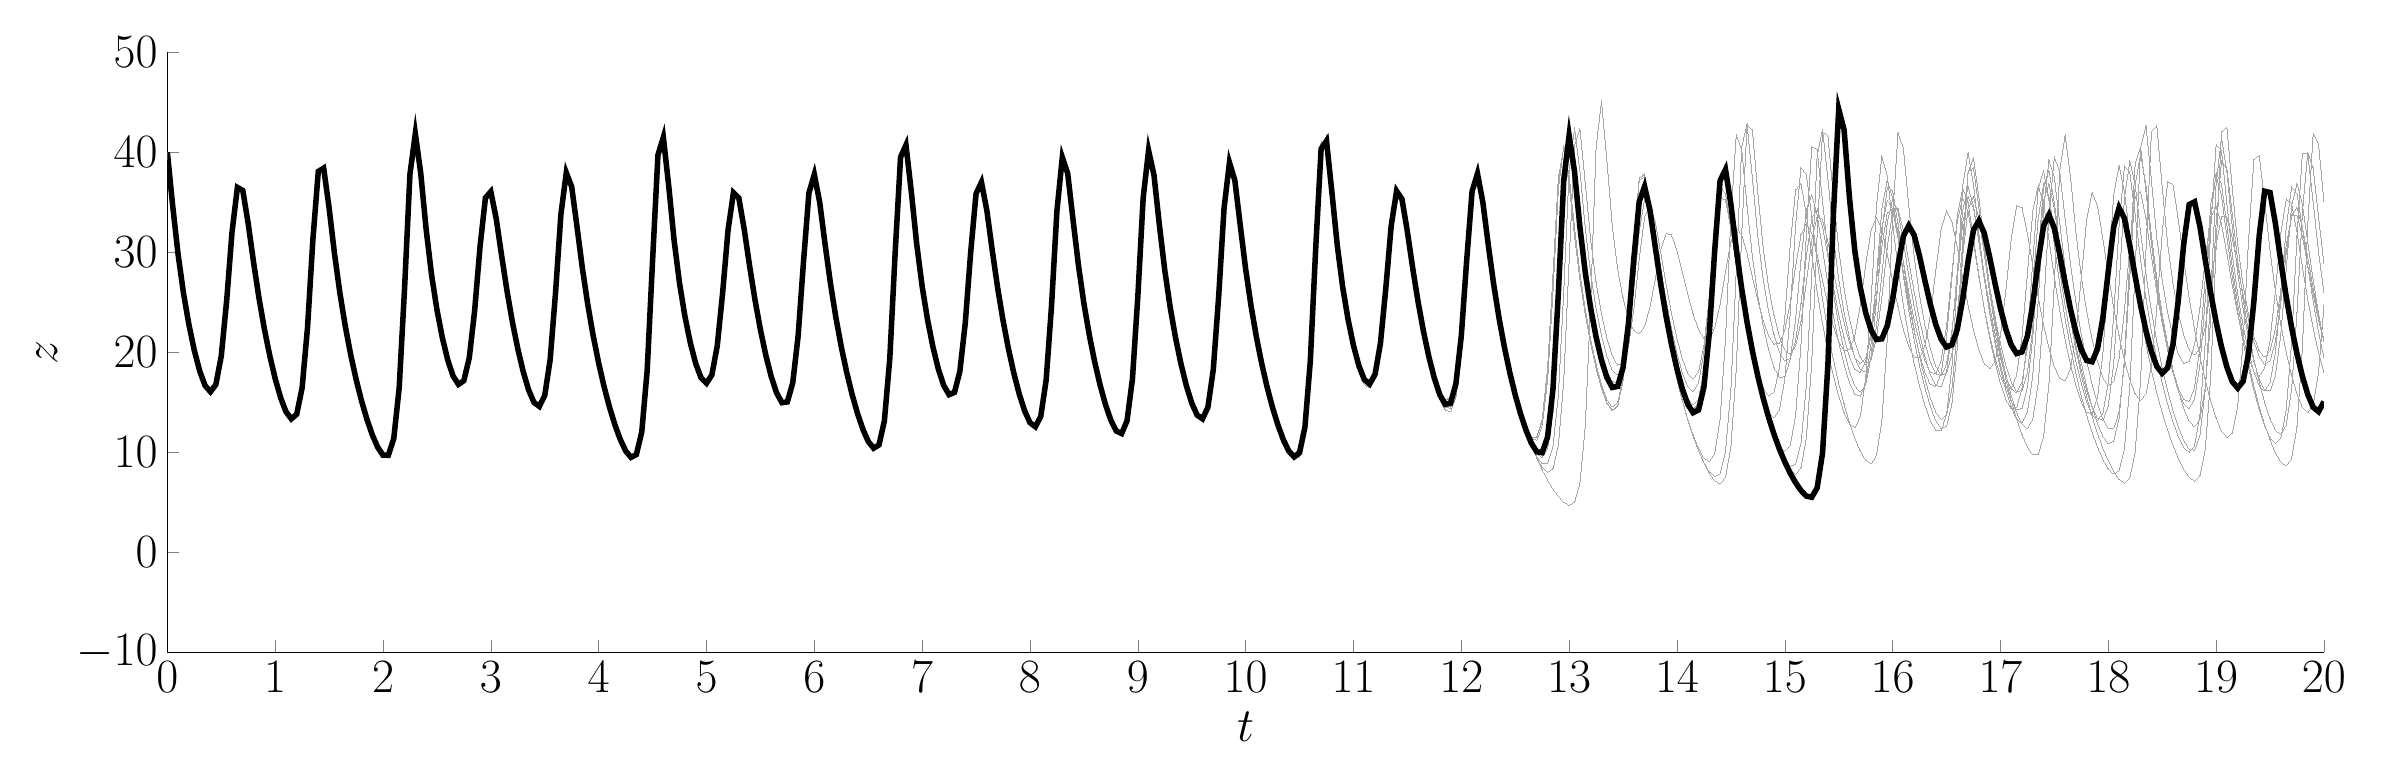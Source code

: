 % This file was created by matlab2tikz.
%
%The latest EFupdates can be retrieved from
%  http://www.mathworks.com/matlabcentral/fileexchange/22022-matlab2tikz-matlab2tikz
%where you can also make suggestions and rate matlab2tikz.
%
\begin{tikzpicture}

\begin{axis}[%
width=10.783in,
height=3in,
at={(1.809in,1.132in)},
scale only axis,
xmin=0,
xmax=20,
ymin=-10,
ymax=50,
xlabel = {$t$},
xlabel style = {font=\LARGE},
ylabel = {$z$},
ylabel style = {font=\LARGE},
axis background/.style={fill=white},
axis x line*=bottom,
axis y line*=left,
ticklabel style={font=\LARGE},legend style={font=\LARGE},title style={font=\LARGE}
]
\addplot [color=white!65!black,solid,line width=0.0pt,forget plot]
  table[row sep=crcr]{%
0	40\\
0.05	34.628\\
0.1	29.774\\
0.15	25.913\\
0.2	22.78\\
0.25	20.201\\
0.3	18.139\\
0.35	16.675\\
0.4	16.052\\
0.45	16.765\\
0.5	19.599\\
0.55	25.114\\
0.6	32.021\\
0.65	36.489\\
0.7	36.178\\
0.75	32.876\\
0.8	28.983\\
0.85	25.429\\
0.9	22.338\\
0.95	19.665\\
1	17.377\\
1.05	15.485\\
1.1	14.066\\
1.15	13.339\\
1.2	13.808\\
1.25	16.444\\
1.3	22.446\\
1.35	31.273\\
1.4	38.081\\
1.45	38.417\\
1.5	34.463\\
1.55	29.899\\
1.6	25.956\\
1.65	22.637\\
1.7	19.793\\
1.75	17.327\\
1.8	15.186\\
1.85	13.336\\
1.9	11.77\\
1.95	10.518\\
2	9.711\\
2.05	9.706\\
2.1	11.372\\
2.15	16.404\\
2.2	26.348\\
2.25	37.797\\
2.3	41.861\\
2.35	37.918\\
2.4	32.325\\
2.45	27.79\\
2.5	24.284\\
2.55	21.482\\
2.6	19.251\\
2.65	17.624\\
2.7	16.792\\
2.75	17.17\\
2.8	19.434\\
2.85	24.162\\
2.9	30.556\\
2.95	35.438\\
3	36.068\\
3.05	33.378\\
3.1	29.683\\
3.15	26.153\\
3.2	23.045\\
3.25	20.36\\
3.3	18.084\\
3.35	16.253\\
3.4	14.989\\
3.45	14.591\\
3.5	15.675\\
3.55	19.233\\
3.6	25.917\\
3.65	33.79\\
3.7	37.959\\
3.75	36.552\\
3.8	32.502\\
3.85	28.34\\
3.9	24.721\\
3.95	21.616\\
4	18.925\\
4.05	16.579\\
4.1	14.539\\
4.15	12.78\\
4.2	11.301\\
4.25	10.151\\
4.3	9.495\\
4.35	9.777\\
4.4	12.045\\
4.45	18.172\\
4.5	29.151\\
4.55	39.724\\
4.6	41.506\\
4.65	36.627\\
4.7	31.178\\
4.75	26.915\\
4.8	23.604\\
4.85	20.954\\
4.9	18.877\\
4.95	17.446\\
5	16.904\\
5.05	17.738\\
5.1	20.645\\
5.15	25.961\\
5.2	32.212\\
5.25	35.955\\
5.3	35.43\\
5.35	32.305\\
5.4	28.633\\
5.45	25.24\\
5.5	22.272\\
5.55	19.721\\
5.6	17.591\\
5.65	15.945\\
5.7	14.962\\
5.75	15.041\\
5.8	16.942\\
5.85	21.648\\
5.9	29.084\\
5.95	35.926\\
6	37.773\\
6.05	34.997\\
6.1	30.801\\
6.15	26.869\\
6.2	23.48\\
6.25	20.555\\
6.3	18.014\\
6.35	15.807\\
6.4	13.907\\
6.45	12.316\\
6.5	11.091\\
6.55	10.411\\
6.6	10.749\\
6.65	13.164\\
6.7	19.408\\
6.75	30.009\\
6.8	39.532\\
6.85	40.718\\
6.9	36.0\\
6.95	30.774\\
7	26.587\\
7.05	23.258\\
7.1	20.536\\
7.15	18.329\\
7.2	16.675\\
7.25	15.757\\
7.3	15.989\\
7.35	18.109\\
7.4	22.931\\
7.45	29.984\\
7.5	35.874\\
7.55	37.01\\
7.6	34.191\\
7.65	30.207\\
7.7	26.457\\
7.75	23.192\\
7.8	20.365\\
7.85	17.923\\
7.9	15.846\\
7.95	14.157\\
8	12.962\\
8.05	12.546\\
8.1	13.555\\
8.15	17.184\\
8.2	24.602\\
8.25	34.108\\
8.3	39.492\\
8.35	37.896\\
8.4	33.222\\
8.45	28.684\\
8.5	24.913\\
8.55	21.756\\
8.6	19.061\\
8.65	16.75\\
8.7	14.797\\
8.75	13.226\\
8.8	12.156\\
8.85	11.904\\
8.9	13.202\\
8.95	17.389\\
9	25.633\\
9.05	35.531\\
9.1	40.169\\
9.15	37.661\\
9.2	32.683\\
9.25	28.166\\
9.3	24.482\\
9.35	21.419\\
9.4	18.827\\
9.45	16.648\\
9.5	14.897\\
9.55	13.683\\
9.6	13.303\\
9.65	14.411\\
9.7	18.148\\
9.75	25.448\\
9.8	34.323\\
9.85	38.992\\
9.9	37.266\\
9.95	32.784\\
10	28.398\\
10.05	24.696\\
10.1	21.563\\
10.15	18.865\\
10.2	16.522\\
10.25	14.492\\
10.3	12.75\\
10.35	11.303\\
10.4	10.218\\
10.45	9.707\\
10.5	10.319\\
10.55	13.282\\
10.6	20.509\\
10.65	31.998\\
10.7	40.874\\
10.75	40.542\\
10.8	35.223\\
10.85	30.055\\
10.9	26.043\\
10.95	22.881\\
11	20.332\\
11.05	18.341\\
11.1	17.004\\
11.15	16.594\\
11.2	17.645\\
11.25	20.903\\
11.3	26.626\\
11.35	33.006\\
11.4	36.373\\
11.45	35.345\\
11.5	31.959\\
11.55	28.219\\
11.6	24.828\\
11.65	21.875\\
11.7	19.334\\
11.75	17.201\\
11.8	15.529\\
11.85	14.475\\
11.9	14.414\\
11.95	16.09\\
12	20.578\\
12.05	28.138\\
12.1	35.7\\
12.15	38.278\\
12.2	35.672\\
12.25	31.346\\
12.3	27.275\\
12.35	23.793\\
12.4	20.803\\
12.45	18.205\\
12.5	15.938\\
12.55	13.958\\
12.6	12.234\\
12.65	10.747\\
12.7	9.496\\
12.75	8.527\\
12.8	8.003\\
12.85	8.37\\
12.9	10.737\\
12.95	17.215\\
13	29.169\\
13.05	40.779\\
13.1	42.399\\
13.15	36.919\\
13.2	31.251\\
13.25	27.036\\
13.3	23.88\\
13.35	21.454\\
13.4	19.693\\
13.45	18.727\\
13.5	18.872\\
13.55	20.611\\
13.6	24.311\\
13.65	29.376\\
13.7	33.601\\
13.75	34.766\\
13.8	33.012\\
13.85	29.964\\
13.9	26.784\\
13.95	23.893\\
14	21.405\\
14.05	19.384\\
14.1	17.952\\
14.15	17.36\\
14.2	18.064\\
14.25	20.707\\
14.3	25.624\\
14.35	31.565\\
14.4	35.408\\
14.45	35.264\\
14.5	32.437\\
14.55	28.898\\
14.6	25.558\\
14.65	22.617\\
14.7	20.096\\
14.75	18.016\\
14.8	16.465\\
14.85	15.658\\
14.9	16.049\\
14.95	18.413\\
15	23.53\\
15.05	30.692\\
15.1	36.246\\
15.15	36.886\\
15.2	33.828\\
15.25	29.823\\
15.3	26.114\\
15.35	22.892\\
15.4	20.102\\
15.45	17.693\\
15.5	15.647\\
15.55	13.989\\
15.6	12.834\\
15.65	12.479\\
15.7	13.602\\
15.75	17.434\\
15.8	25.099\\
15.85	34.62\\
15.9	39.632\\
15.95	37.706\\
16	32.961\\
16.05	28.453\\
16.1	24.721\\
16.15	21.596\\
16.2	18.928\\
16.25	16.646\\
16.3	14.727\\
16.35	13.208\\
16.4	12.229\\
16.45	12.16\\
16.5	13.817\\
16.55	18.593\\
16.6	27.332\\
16.65	36.722\\
16.7	40.018\\
16.75	36.82\\
16.8	31.862\\
16.85	27.503\\
16.9	23.935\\
16.95	20.948\\
17	18.409\\
17.05	16.27\\
17.1	14.546\\
17.15	13.343\\
17.2	12.955\\
17.25	14.038\\
17.3	17.765\\
17.35	25.166\\
17.4	34.326\\
17.45	39.243\\
17.5	37.513\\
17.55	32.932\\
17.6	28.483\\
17.65	24.755\\
17.7	21.616\\
17.75	18.921\\
17.8	16.593\\
17.85	14.595\\
17.9	12.923\\
17.95	11.628\\
18	10.887\\
18.05	11.15\\
18.1	13.429\\
18.15	19.382\\
18.2	29.564\\
18.25	38.979\\
18.3	40.528\\
18.35	36.095\\
18.4	30.925\\
18.45	26.706\\
18.5	23.324\\
18.55	20.534\\
18.6	18.235\\
18.65	16.439\\
18.7	15.279\\
18.75	15.092\\
18.8	16.549\\
18.85	20.613\\
18.9	27.564\\
18.95	34.804\\
19	37.735\\
19.05	35.654\\
19.1	31.589\\
19.15	27.587\\
19.2	24.11\\
19.25	21.11\\
19.3	18.508\\
19.35	16.25\\
19.4	14.313\\
19.45	12.704\\
19.5	11.493\\
19.55	10.893\\
19.6	11.437\\
19.65	14.271\\
19.7	21.071\\
19.75	31.669\\
19.8	39.928\\
19.85	39.921\\
19.9	35.058\\
19.95	30.043\\
20	26.006\\
};
\addplot [color=white!65!black,solid,line width=0.0pt,forget plot]
  table[row sep=crcr]{%
0	40\\
0.05	34.628\\
0.1	29.774\\
0.15	25.913\\
0.2	22.78\\
0.25	20.201\\
0.3	18.139\\
0.35	16.675\\
0.4	16.052\\
0.45	16.765\\
0.5	19.599\\
0.55	25.114\\
0.6	32.021\\
0.65	36.489\\
0.7	36.178\\
0.75	32.876\\
0.8	28.983\\
0.85	25.429\\
0.9	22.338\\
0.95	19.665\\
1	17.377\\
1.05	15.485\\
1.1	14.066\\
1.15	13.339\\
1.2	13.808\\
1.25	16.444\\
1.3	22.446\\
1.35	31.273\\
1.4	38.081\\
1.45	38.416\\
1.5	34.463\\
1.55	29.899\\
1.6	25.955\\
1.65	22.637\\
1.7	19.793\\
1.75	17.327\\
1.8	15.186\\
1.85	13.336\\
1.9	11.77\\
1.95	10.518\\
2	9.711\\
2.05	9.706\\
2.1	11.372\\
2.15	16.404\\
2.2	26.348\\
2.25	37.797\\
2.3	41.861\\
2.35	37.918\\
2.4	32.325\\
2.45	27.79\\
2.5	24.284\\
2.55	21.482\\
2.6	19.251\\
2.65	17.624\\
2.7	16.792\\
2.75	17.17\\
2.8	19.434\\
2.85	24.162\\
2.9	30.555\\
2.95	35.438\\
3	36.068\\
3.05	33.378\\
3.1	29.683\\
3.15	26.153\\
3.2	23.045\\
3.25	20.36\\
3.3	18.084\\
3.35	16.253\\
3.4	14.989\\
3.45	14.591\\
3.5	15.675\\
3.55	19.233\\
3.6	25.917\\
3.65	33.79\\
3.7	37.959\\
3.75	36.552\\
3.8	32.502\\
3.85	28.339\\
3.9	24.721\\
3.95	21.616\\
4	18.924\\
4.05	16.579\\
4.1	14.539\\
4.15	12.78\\
4.2	11.301\\
4.25	10.151\\
4.3	9.495\\
4.35	9.778\\
4.4	12.047\\
4.45	18.176\\
4.5	29.156\\
4.55	39.727\\
4.6	41.505\\
4.65	36.625\\
4.7	31.176\\
4.75	26.913\\
4.8	23.602\\
4.85	20.953\\
4.9	18.876\\
4.95	17.445\\
5	16.904\\
5.05	17.737\\
5.1	20.646\\
5.15	25.962\\
5.2	32.213\\
5.25	35.956\\
5.3	35.43\\
5.35	32.305\\
5.4	28.632\\
5.45	25.239\\
5.5	22.272\\
5.55	19.721\\
5.6	17.591\\
5.65	15.945\\
5.7	14.961\\
5.75	15.04\\
5.8	16.94\\
5.85	21.646\\
5.9	29.082\\
5.95	35.926\\
6	37.773\\
6.05	34.998\\
6.1	30.802\\
6.15	26.87\\
6.2	23.48\\
6.25	20.556\\
6.3	18.015\\
6.35	15.807\\
6.4	13.907\\
6.45	12.316\\
6.5	11.089\\
6.55	10.408\\
6.6	10.743\\
6.65	13.152\\
6.7	19.385\\
6.75	29.981\\
6.8	39.52\\
6.85	40.727\\
6.9	36.014\\
6.95	30.786\\
7	26.596\\
7.05	23.266\\
7.1	20.542\\
7.15	18.335\\
7.2	16.681\\
7.25	15.762\\
7.3	15.992\\
7.35	18.111\\
7.4	22.93\\
7.45	29.98\\
7.5	35.868\\
7.55	37.007\\
7.6	34.191\\
7.65	30.209\\
7.7	26.46\\
7.75	23.194\\
7.8	20.368\\
7.85	17.926\\
7.9	15.849\\
7.95	14.161\\
8	12.968\\
8.05	12.556\\
8.1	13.574\\
8.15	17.218\\
8.2	24.649\\
8.25	34.144\\
8.3	39.492\\
8.35	37.872\\
8.4	33.198\\
8.45	28.664\\
8.5	24.896\\
8.55	21.743\\
8.6	19.049\\
8.65	16.739\\
8.7	14.786\\
8.75	13.213\\
8.8	12.139\\
8.85	11.877\\
8.9	13.157\\
8.95	17.312\\
9	25.531\\
9.05	35.462\\
9.1	40.181\\
9.15	37.714\\
9.2	32.733\\
9.25	28.205\\
9.3	24.514\\
9.35	21.448\\
9.4	18.854\\
9.45	16.674\\
9.5	14.925\\
9.55	13.717\\
9.6	13.349\\
9.65	14.482\\
9.7	18.256\\
9.75	25.578\\
9.8	34.404\\
9.85	38.972\\
9.9	37.194\\
9.95	32.715\\
10	28.344\\
10.05	24.652\\
10.1	21.526\\
10.15	18.831\\
10.2	16.491\\
10.25	14.461\\
10.3	12.715\\
10.35	11.256\\
10.4	10.141\\
10.45	9.557\\
10.5	9.999\\
10.55	12.606\\
10.6	19.293\\
10.65	30.606\\
10.7	40.407\\
10.75	41.079\\
10.8	35.923\\
10.85	30.607\\
10.9	26.474\\
10.95	23.244\\
11	20.651\\
11.05	18.626\\
11.1	17.255\\
11.15	16.799\\
11.2	17.772\\
11.25	20.889\\
11.3	26.422\\
11.35	32.691\\
11.4	36.154\\
11.45	35.318\\
11.5	32.052\\
11.55	28.357\\
11.6	24.98\\
11.65	22.032\\
11.7	19.5\\
11.75	17.385\\
11.8	15.75\\
11.85	14.773\\
11.9	14.857\\
11.95	16.773\\
12	21.536\\
12.05	29.096\\
12.1	36.062\\
12.15	37.913\\
12.2	35.066\\
12.25	30.816\\
12.3	26.859\\
12.35	23.458\\
12.4	20.527\\
12.45	17.98\\
12.5	15.761\\
12.55	13.839\\
12.6	12.202\\
12.65	10.873\\
12.7	9.959\\
12.75	9.763\\
12.8	11.034\\
12.85	15.309\\
12.9	24.349\\
12.95	36.035\\
13	41.778\\
13.05	38.822\\
13.1	33.228\\
13.15	28.487\\
13.2	24.821\\
13.25	21.895\\
13.3	19.544\\
13.35	17.767\\
13.4	16.716\\
13.45	16.75\\
13.5	18.501\\
13.55	22.68\\
13.6	28.999\\
13.65	34.723\\
13.7	36.457\\
13.75	34.284\\
13.8	30.613\\
13.85	26.963\\
13.9	23.727\\
13.95	20.922\\
14	18.523\\
14.05	16.541\\
14.1	15.057\\
14.15	14.289\\
14.2	14.721\\
14.25	17.247\\
14.3	22.889\\
14.35	31.028\\
14.4	37.327\\
14.45	37.813\\
14.5	34.23\\
14.55	29.878\\
14.6	26.01\\
14.65	22.71\\
14.7	19.863\\
14.75	17.385\\
14.8	15.221\\
14.85	13.331\\
14.9	11.687\\
14.95	10.273\\
15	9.095\\
15.05	8.213\\
15.1	7.826\\
15.15	8.474\\
15.2	11.456\\
15.25	19.045\\
15.3	31.827\\
15.35	42.117\\
15.4	41.692\\
15.45	35.744\\
15.5	30.337\\
15.55	26.377\\
15.6	23.399\\
15.65	21.128\\
15.7	19.543\\
15.75	18.814\\
15.8	19.296\\
15.85	21.47\\
15.9	25.542\\
15.95	30.539\\
16	34.072\\
16.05	34.422\\
16.1	32.257\\
16.15	29.158\\
16.2	26.067\\
16.25	23.298\\
16.3	20.946\\
16.35	19.091\\
16.4	17.887\\
16.45	17.638\\
16.5	18.858\\
16.55	22.156\\
16.6	27.501\\
16.65	32.998\\
16.7	35.589\\
16.75	34.435\\
16.8	31.301\\
16.85	27.831\\
16.9	24.643\\
16.95	21.862\\
17	19.507\\
17.05	17.625\\
17.1	16.352\\
17.15	15.987\\
17.2	17.106\\
17.25	20.534\\
17.3	26.608\\
17.35	33.394\\
17.4	36.871\\
17.45	35.638\\
17.5	32.027\\
17.55	28.158\\
17.6	24.701\\
17.65	21.701\\
17.7	19.108\\
17.75	16.898\\
17.8	15.086\\
17.85	13.766\\
17.9	13.19\\
17.95	13.93\\
18	17.047\\
18.05	23.683\\
18.1	32.71\\
18.15	38.688\\
18.2	38.026\\
18.25	33.742\\
18.3	29.226\\
18.35	25.385\\
18.4	22.151\\
18.45	19.375\\
18.5	16.97\\
18.55	14.887\\
18.6	13.103\\
18.65	11.625\\
18.7	10.525\\
18.75	10.026\\
18.8	10.696\\
18.85	13.78\\
18.9	21.125\\
18.95	32.458\\
19	40.814\\
19.05	40.187\\
19.1	34.916\\
19.15	29.836\\
19.2	25.861\\
19.25	22.701\\
19.3	20.133\\
19.35	18.101\\
19.4	16.691\\
19.45	16.156\\
19.5	17.016\\
19.55	20.057\\
19.6	25.738\\
19.65	32.53\\
19.7	36.568\\
19.75	35.902\\
19.8	32.508\\
19.85	28.65\\
19.9	25.151\\
19.95	22.107\\
20	19.478\\
};
\addplot [color=white!65!black,solid,line width=0.0pt,forget plot]
  table[row sep=crcr]{%
0	40\\
0.05	34.628\\
0.1	29.774\\
0.15	25.913\\
0.2	22.78\\
0.25	20.201\\
0.3	18.139\\
0.35	16.675\\
0.4	16.052\\
0.45	16.765\\
0.5	19.599\\
0.55	25.114\\
0.6	32.021\\
0.65	36.489\\
0.7	36.178\\
0.75	32.876\\
0.8	28.983\\
0.85	25.429\\
0.9	22.338\\
0.95	19.665\\
1	17.377\\
1.05	15.485\\
1.1	14.066\\
1.15	13.339\\
1.2	13.808\\
1.25	16.444\\
1.3	22.446\\
1.35	31.273\\
1.4	38.081\\
1.45	38.416\\
1.5	34.463\\
1.55	29.899\\
1.6	25.956\\
1.65	22.637\\
1.7	19.793\\
1.75	17.327\\
1.8	15.186\\
1.85	13.336\\
1.9	11.77\\
1.95	10.518\\
2	9.711\\
2.05	9.706\\
2.1	11.372\\
2.15	16.404\\
2.2	26.348\\
2.25	37.797\\
2.3	41.861\\
2.35	37.918\\
2.4	32.325\\
2.45	27.79\\
2.5	24.284\\
2.55	21.482\\
2.6	19.251\\
2.65	17.624\\
2.7	16.792\\
2.75	17.17\\
2.8	19.434\\
2.85	24.162\\
2.9	30.555\\
2.95	35.438\\
3	36.068\\
3.05	33.378\\
3.1	29.683\\
3.15	26.153\\
3.2	23.045\\
3.25	20.36\\
3.3	18.084\\
3.35	16.253\\
3.4	14.989\\
3.45	14.591\\
3.5	15.675\\
3.55	19.233\\
3.6	25.917\\
3.65	33.79\\
3.7	37.959\\
3.75	36.552\\
3.8	32.502\\
3.85	28.339\\
3.9	24.721\\
3.95	21.616\\
4	18.924\\
4.05	16.579\\
4.1	14.539\\
4.15	12.78\\
4.2	11.301\\
4.25	10.151\\
4.3	9.495\\
4.35	9.778\\
4.4	12.047\\
4.45	18.175\\
4.5	29.155\\
4.55	39.726\\
4.6	41.505\\
4.65	36.625\\
4.7	31.177\\
4.75	26.913\\
4.8	23.602\\
4.85	20.953\\
4.9	18.876\\
4.95	17.445\\
5	16.904\\
5.05	17.737\\
5.1	20.646\\
5.15	25.962\\
5.2	32.213\\
5.25	35.956\\
5.3	35.43\\
5.35	32.305\\
5.4	28.632\\
5.45	25.239\\
5.5	22.272\\
5.55	19.721\\
5.6	17.591\\
5.65	15.945\\
5.7	14.961\\
5.75	15.04\\
5.8	16.94\\
5.85	21.646\\
5.9	29.082\\
5.95	35.926\\
6	37.773\\
6.05	34.998\\
6.1	30.802\\
6.15	26.87\\
6.2	23.48\\
6.25	20.556\\
6.3	18.015\\
6.35	15.807\\
6.4	13.907\\
6.45	12.316\\
6.5	11.089\\
6.55	10.408\\
6.6	10.743\\
6.65	13.152\\
6.7	19.386\\
6.75	29.982\\
6.8	39.521\\
6.85	40.727\\
6.9	36.014\\
6.95	30.785\\
7	26.595\\
7.05	23.265\\
7.1	20.542\\
7.15	18.335\\
7.2	16.681\\
7.25	15.762\\
7.3	15.992\\
7.35	18.111\\
7.4	22.93\\
7.45	29.98\\
7.5	35.868\\
7.55	37.008\\
7.6	34.191\\
7.65	30.209\\
7.7	26.46\\
7.75	23.194\\
7.8	20.368\\
7.85	17.926\\
7.9	15.849\\
7.95	14.161\\
8	12.967\\
8.05	12.556\\
8.1	13.573\\
8.15	17.216\\
8.2	24.647\\
8.25	34.142\\
8.3	39.492\\
8.35	37.873\\
8.4	33.199\\
8.45	28.665\\
8.5	24.897\\
8.55	21.743\\
8.6	19.05\\
8.65	16.739\\
8.7	14.786\\
8.75	13.214\\
8.8	12.139\\
8.85	11.879\\
8.9	13.159\\
8.95	17.315\\
9	25.535\\
9.05	35.465\\
9.1	40.181\\
9.15	37.712\\
9.2	32.731\\
9.25	28.204\\
9.3	24.513\\
9.35	21.447\\
9.4	18.853\\
9.45	16.674\\
9.5	14.924\\
9.55	13.715\\
9.6	13.347\\
9.65	14.479\\
9.7	18.251\\
9.75	25.572\\
9.8	34.401\\
9.85	38.973\\
9.9	37.197\\
9.95	32.718\\
10	28.346\\
10.05	24.654\\
10.1	21.527\\
10.15	18.833\\
10.2	16.493\\
10.25	14.462\\
10.3	12.717\\
10.35	11.258\\
10.4	10.144\\
10.45	9.563\\
10.5	10.012\\
10.55	12.633\\
10.6	19.342\\
10.65	30.665\\
10.7	40.43\\
10.75	41.058\\
10.8	35.894\\
10.85	30.583\\
10.9	26.456\\
10.95	23.229\\
11	20.637\\
11.05	18.614\\
11.1	17.244\\
11.15	16.791\\
11.2	17.767\\
11.25	20.89\\
11.3	26.431\\
11.35	32.704\\
11.4	36.164\\
11.45	35.319\\
11.5	32.047\\
11.55	28.351\\
11.6	24.973\\
11.65	22.026\\
11.7	19.493\\
11.75	17.377\\
11.8	15.741\\
11.85	14.761\\
11.9	14.839\\
11.95	16.747\\
12	21.5\\
12.05	29.062\\
12.1	36.051\\
12.15	37.928\\
12.2	35.089\\
12.25	30.835\\
12.3	26.874\\
12.35	23.471\\
12.4	20.537\\
12.45	17.987\\
12.5	15.767\\
12.55	13.842\\
12.6	12.201\\
12.65	10.864\\
12.7	9.931\\
12.75	9.693\\
12.8	10.871\\
12.85	14.969\\
12.9	23.804\\
12.95	35.575\\
13	41.777\\
13.05	39.089\\
13.1	33.484\\
13.15	28.684\\
13.2	24.979\\
13.25	22.03\\
13.3	19.661\\
13.35	17.869\\
13.4	16.8\\
13.45	16.806\\
13.5	18.51\\
13.55	22.615\\
13.6	28.864\\
13.65	34.592\\
13.7	36.411\\
13.75	34.317\\
13.8	30.678\\
13.85	27.035\\
13.9	23.8\\
13.95	20.994\\
14	18.595\\
14.05	16.618\\
14.1	15.146\\
14.15	14.405\\
14.2	14.887\\
14.25	17.49\\
14.3	23.198\\
14.35	31.275\\
14.4	37.347\\
14.45	37.654\\
14.5	34.048\\
14.55	29.732\\
14.6	25.896\\
14.65	22.618\\
14.7	19.788\\
14.75	17.323\\
14.8	15.172\\
14.85	13.299\\
14.9	11.681\\
14.95	10.316\\
15	9.243\\
15.05	8.611\\
15.1	8.828\\
15.15	10.903\\
15.2	16.783\\
15.25	27.961\\
15.3	39.656\\
15.35	42.315\\
15.4	37.368\\
15.45	31.678\\
15.5	27.321\\
15.55	24.022\\
15.6	21.444\\
15.65	19.495\\
15.7	18.268\\
15.75	18.042\\
15.8	19.306\\
15.85	22.608\\
15.9	27.812\\
15.95	33.001\\
16	35.323\\
16.05	34.117\\
16.1	31.06\\
16.15	27.681\\
16.2	24.57\\
16.25	21.857\\
16.3	19.577\\
16.35	17.798\\
16.4	16.684\\
16.45	16.58\\
16.5	18.097\\
16.55	21.985\\
16.6	28.18\\
16.65	34.236\\
16.7	36.547\\
16.75	34.706\\
16.8	31.083\\
16.85	27.382\\
16.9	24.085\\
16.95	21.223\\
17	18.768\\
17.05	16.721\\
17.1	15.149\\
17.15	14.238\\
17.2	14.416\\
17.25	16.512\\
17.3	21.616\\
17.35	29.611\\
17.4	36.702\\
17.45	38.209\\
17.5	35.006\\
17.55	30.61\\
17.6	26.625\\
17.65	23.231\\
17.7	20.312\\
17.75	17.774\\
17.8	15.557\\
17.85	13.618\\
17.9	11.925\\
17.95	10.451\\
18	9.18\\
18.05	8.116\\
18.1	7.308\\
18.15	6.929\\
18.2	7.465\\
18.25	10.138\\
18.3	17.304\\
18.35	30.308\\
18.4	42.102\\
18.45	42.682\\
18.5	36.595\\
18.55	30.931\\
18.6	26.892\\
18.65	23.945\\
18.7	21.76\\
18.75	20.305\\
18.8	19.745\\
18.85	20.409\\
18.9	22.668\\
18.95	26.508\\
19	30.819\\
19.05	33.55\\
19.1	33.531\\
19.15	31.462\\
19.2	28.624\\
19.25	25.79\\
19.3	23.258\\
19.35	21.155\\
19.4	19.608\\
19.45	18.827\\
19.5	19.172\\
19.55	21.127\\
19.6	24.974\\
19.65	29.935\\
19.7	33.752\\
19.75	34.498\\
19.8	32.57\\
19.85	29.538\\
19.9	26.435\\
19.95	23.631\\
20	21.235\\
};
\addplot [color=white!65!black,solid,line width=0.0pt,forget plot]
  table[row sep=crcr]{%
0	40\\
0.05	34.628\\
0.1	29.774\\
0.15	25.913\\
0.2	22.78\\
0.25	20.201\\
0.3	18.139\\
0.35	16.675\\
0.4	16.052\\
0.45	16.765\\
0.5	19.599\\
0.55	25.114\\
0.6	32.021\\
0.65	36.489\\
0.7	36.178\\
0.75	32.876\\
0.8	28.983\\
0.85	25.429\\
0.9	22.338\\
0.95	19.665\\
1	17.377\\
1.05	15.485\\
1.1	14.066\\
1.15	13.339\\
1.2	13.808\\
1.25	16.444\\
1.3	22.446\\
1.35	31.273\\
1.4	38.081\\
1.45	38.417\\
1.5	34.463\\
1.55	29.899\\
1.6	25.956\\
1.65	22.637\\
1.7	19.793\\
1.75	17.327\\
1.8	15.186\\
1.85	13.336\\
1.9	11.77\\
1.95	10.519\\
2	9.711\\
2.05	9.706\\
2.1	11.372\\
2.15	16.405\\
2.2	26.349\\
2.25	37.797\\
2.3	41.861\\
2.35	37.917\\
2.4	32.325\\
2.45	27.79\\
2.5	24.284\\
2.55	21.482\\
2.6	19.251\\
2.65	17.624\\
2.7	16.792\\
2.75	17.17\\
2.8	19.434\\
2.85	24.162\\
2.9	30.556\\
2.95	35.439\\
3	36.068\\
3.05	33.378\\
3.1	29.682\\
3.15	26.153\\
3.2	23.045\\
3.25	20.359\\
3.3	18.084\\
3.35	16.253\\
3.4	14.989\\
3.45	14.591\\
3.5	15.675\\
3.55	19.233\\
3.6	25.916\\
3.65	33.79\\
3.7	37.959\\
3.75	36.552\\
3.8	32.502\\
3.85	28.34\\
3.9	24.721\\
3.95	21.617\\
4	18.925\\
4.05	16.579\\
4.1	14.539\\
4.15	12.78\\
4.2	11.301\\
4.25	10.151\\
4.3	9.495\\
4.35	9.777\\
4.4	12.044\\
4.45	18.169\\
4.5	29.147\\
4.55	39.722\\
4.6	41.507\\
4.65	36.629\\
4.7	31.18\\
4.75	26.916\\
4.8	23.605\\
4.85	20.954\\
4.9	18.878\\
4.95	17.447\\
5	16.905\\
5.05	17.738\\
5.1	20.645\\
5.15	25.96\\
5.2	32.211\\
5.25	35.954\\
5.3	35.43\\
5.35	32.306\\
5.4	28.633\\
5.45	25.241\\
5.5	22.273\\
5.55	19.722\\
5.6	17.592\\
5.65	15.946\\
5.7	14.963\\
5.75	15.042\\
5.8	16.943\\
5.85	21.649\\
5.9	29.085\\
5.95	35.927\\
6	37.772\\
6.05	34.996\\
6.1	30.8\\
6.15	26.869\\
6.2	23.479\\
6.25	20.555\\
6.3	18.014\\
6.35	15.807\\
6.4	13.907\\
6.45	12.317\\
6.5	11.091\\
6.55	10.413\\
6.6	10.753\\
6.65	13.174\\
6.7	19.426\\
6.75	30.03\\
6.8	39.542\\
6.85	40.711\\
6.9	35.989\\
6.95	30.765\\
7	26.579\\
7.05	23.252\\
7.1	20.531\\
7.15	18.324\\
7.2	16.671\\
7.25	15.754\\
7.3	15.986\\
7.35	18.107\\
7.4	22.932\\
7.45	29.988\\
7.5	35.878\\
7.55	37.012\\
7.6	34.19\\
7.65	30.206\\
7.7	26.456\\
7.75	23.19\\
7.8	20.363\\
7.85	17.921\\
7.9	15.844\\
7.95	14.153\\
8	12.957\\
8.05	12.537\\
8.1	13.54\\
8.15	17.159\\
8.2	24.567\\
8.25	34.08\\
8.3	39.492\\
8.35	37.914\\
8.4	33.241\\
8.45	28.699\\
8.5	24.925\\
8.55	21.767\\
8.6	19.071\\
8.65	16.759\\
8.7	14.806\\
8.75	13.236\\
8.8	12.169\\
8.85	11.924\\
8.9	13.237\\
8.95	17.447\\
9	25.71\\
9.05	35.583\\
9.1	40.158\\
9.15	37.62\\
9.2	32.645\\
9.25	28.136\\
9.3	24.457\\
9.35	21.398\\
9.4	18.807\\
9.45	16.629\\
9.5	14.876\\
9.55	13.658\\
9.6	13.267\\
9.65	14.357\\
9.7	18.065\\
9.75	25.347\\
9.8	34.258\\
9.85	39.007\\
9.9	37.322\\
9.95	32.838\\
10	28.44\\
10.05	24.73\\
10.1	21.592\\
10.15	18.891\\
10.2	16.547\\
10.25	14.516\\
10.3	12.777\\
10.35	11.34\\
10.4	10.28\\
10.45	9.827\\
10.5	10.573\\
10.55	13.808\\
10.6	21.42\\
10.65	32.965\\
10.7	41.115\\
10.75	40.12\\
10.8	34.726\\
10.85	29.667\\
10.9	25.737\\
10.95	22.622\\
11	20.102\\
11.05	18.134\\
11.1	16.819\\
11.15	16.439\\
11.2	17.544\\
11.25	20.898\\
11.3	26.756\\
11.35	33.221\\
11.4	36.528\\
11.45	35.372\\
11.5	31.902\\
11.55	28.13\\
11.6	24.729\\
11.65	21.77\\
11.7	19.223\\
11.75	17.075\\
11.8	15.371\\
11.85	14.256\\
11.9	14.076\\
11.95	15.546\\
12	19.77\\
12.05	27.252\\
12.1	35.27\\
12.15	38.525\\
12.2	36.194\\
12.25	31.822\\
12.3	27.654\\
12.35	24.1\\
12.4	21.06\\
12.45	18.423\\
12.5	16.122\\
12.55	14.11\\
12.6	12.348\\
12.65	10.807\\
12.7	9.459\\
12.75	8.281\\
12.8	7.253\\
12.85	6.364\\
12.9	5.611\\
12.95	5.025\\
13	4.719\\
13.05	5.038\\
13.1	6.939\\
13.15	12.673\\
13.2	25.161\\
13.25	40.554\\
13.3	45.137\\
13.35	39.194\\
13.4	32.713\\
13.45	28.35\\
13.5	25.436\\
13.55	23.433\\
13.6	22.215\\
13.65	21.878\\
13.7	22.619\\
13.75	24.559\\
13.8	27.426\\
13.85	30.288\\
13.9	31.917\\
13.95	31.748\\
14	30.203\\
14.05	28.043\\
14.1	25.824\\
14.15	23.851\\
14.2	22.316\\
14.25	21.408\\
14.3	21.37\\
14.35	22.476\\
14.4	24.858\\
14.45	28.121\\
14.5	31.091\\
14.55	32.446\\
14.6	31.831\\
14.65	29.92\\
14.7	27.546\\
14.75	25.223\\
14.8	23.21\\
14.85	21.679\\
14.9	20.823\\
14.95	20.91\\
15	22.253\\
15.05	24.996\\
15.1	28.636\\
15.15	31.767\\
15.2	32.945\\
15.25	31.984\\
15.3	29.774\\
15.35	27.207\\
15.4	24.767\\
15.45	22.676\\
15.5	21.089\\
15.55	20.197\\
15.6	20.289\\
15.65	21.73\\
15.7	24.73\\
15.75	28.773\\
15.8	32.252\\
15.85	33.496\\
15.9	32.352\\
15.95	29.901\\
16	27.137\\
16.05	24.541\\
16.1	22.313\\
16.15	20.583\\
16.2	19.527\\
16.25	19.436\\
16.3	20.727\\
16.35	23.755\\
16.4	28.187\\
16.45	32.355\\
16.5	34.144\\
16.55	33.118\\
16.6	30.506\\
16.65	27.515\\
16.7	24.701\\
16.75	22.255\\
16.8	20.275\\
16.85	18.898\\
16.9	18.374\\
16.95	19.128\\
17	21.689\\
17.05	26.201\\
17.1	31.401\\
17.15	34.645\\
17.2	34.464\\
17.25	31.93\\
17.3	28.683\\
17.35	25.554\\
17.4	22.784\\
17.45	20.44\\
17.5	18.593\\
17.55	17.394\\
17.6	17.156\\
17.65	18.427\\
17.7	21.878\\
17.75	27.526\\
17.8	33.343\\
17.85	36.004\\
17.9	34.684\\
17.95	31.365\\
18	27.777\\
18.05	24.519\\
18.1	21.681\\
18.15	19.26\\
18.2	17.284\\
18.25	15.852\\
18.3	15.213\\
18.35	15.883\\
18.4	18.727\\
18.45	24.49\\
18.5	32.006\\
18.55	37.053\\
18.6	36.812\\
18.65	33.28\\
18.7	29.182\\
18.75	25.505\\
18.8	22.332\\
18.85	19.583\\
18.9	17.201\\
18.95	15.157\\
19	13.456\\
19.05	12.168\\
19.1	11.496\\
19.15	11.952\\
19.2	14.61\\
19.25	21.033\\
19.3	31.122\\
19.35	39.29\\
19.4	39.706\\
19.45	35.153\\
19.5	30.204\\
19.55	26.136\\
19.6	22.821\\
19.65	20.047\\
19.7	17.724\\
19.75	15.847\\
19.8	14.509\\
19.85	13.974\\
19.9	14.821\\
19.95	18.066\\
20	24.631\\
};
\addplot [color=white!65!black,solid,line width=0.0pt,forget plot]
  table[row sep=crcr]{%
0	40\\
0.05	34.628\\
0.1	29.774\\
0.15	25.913\\
0.2	22.78\\
0.25	20.201\\
0.3	18.139\\
0.35	16.675\\
0.4	16.052\\
0.45	16.765\\
0.5	19.599\\
0.55	25.114\\
0.6	32.021\\
0.65	36.489\\
0.7	36.178\\
0.75	32.876\\
0.8	28.983\\
0.85	25.429\\
0.9	22.338\\
0.95	19.665\\
1	17.377\\
1.05	15.485\\
1.1	14.066\\
1.15	13.339\\
1.2	13.808\\
1.25	16.444\\
1.3	22.446\\
1.35	31.273\\
1.4	38.081\\
1.45	38.416\\
1.5	34.463\\
1.55	29.899\\
1.6	25.955\\
1.65	22.637\\
1.7	19.793\\
1.75	17.327\\
1.8	15.186\\
1.85	13.336\\
1.9	11.77\\
1.95	10.518\\
2	9.711\\
2.05	9.706\\
2.1	11.372\\
2.15	16.404\\
2.2	26.348\\
2.25	37.797\\
2.3	41.861\\
2.35	37.918\\
2.4	32.325\\
2.45	27.79\\
2.5	24.284\\
2.55	21.482\\
2.6	19.251\\
2.65	17.624\\
2.7	16.792\\
2.75	17.17\\
2.8	19.434\\
2.85	24.162\\
2.9	30.556\\
2.95	35.438\\
3	36.068\\
3.05	33.378\\
3.1	29.682\\
3.15	26.153\\
3.2	23.045\\
3.25	20.36\\
3.3	18.084\\
3.35	16.253\\
3.4	14.989\\
3.45	14.591\\
3.5	15.675\\
3.55	19.233\\
3.6	25.917\\
3.65	33.79\\
3.7	37.959\\
3.75	36.552\\
3.8	32.502\\
3.85	28.339\\
3.9	24.721\\
3.95	21.616\\
4	18.924\\
4.05	16.579\\
4.1	14.539\\
4.15	12.78\\
4.2	11.301\\
4.25	10.151\\
4.3	9.495\\
4.35	9.778\\
4.4	12.046\\
4.45	18.173\\
4.5	29.153\\
4.55	39.725\\
4.6	41.506\\
4.65	36.626\\
4.7	31.177\\
4.75	26.914\\
4.8	23.603\\
4.85	20.953\\
4.9	18.877\\
4.95	17.446\\
5	16.904\\
5.05	17.738\\
5.1	20.646\\
5.15	25.962\\
5.2	32.212\\
5.25	35.955\\
5.3	35.43\\
5.35	32.305\\
5.4	28.632\\
5.45	25.24\\
5.5	22.272\\
5.55	19.721\\
5.6	17.591\\
5.65	15.945\\
5.7	14.962\\
5.75	15.041\\
5.8	16.941\\
5.85	21.647\\
5.9	29.084\\
5.95	35.926\\
6	37.773\\
6.05	34.997\\
6.1	30.801\\
6.15	26.869\\
6.2	23.48\\
6.25	20.555\\
6.3	18.014\\
6.35	15.807\\
6.4	13.907\\
6.45	12.316\\
6.5	11.09\\
6.55	10.41\\
6.6	10.746\\
6.65	13.159\\
6.7	19.399\\
6.75	29.998\\
6.8	39.528\\
6.85	40.721\\
6.9	36.006\\
6.95	30.779\\
7	26.59\\
7.05	23.261\\
7.1	20.538\\
7.15	18.331\\
7.2	16.678\\
7.25	15.759\\
7.3	15.99\\
7.35	18.11\\
7.4	22.931\\
7.45	29.983\\
7.5	35.871\\
7.55	37.009\\
7.6	34.191\\
7.65	30.208\\
7.7	26.458\\
7.75	23.193\\
7.8	20.366\\
7.85	17.924\\
7.9	15.847\\
7.95	14.158\\
8	12.964\\
8.05	12.55\\
8.1	13.563\\
8.15	17.197\\
8.2	24.621\\
8.25	34.122\\
8.3	39.492\\
8.35	37.886\\
8.4	33.212\\
8.45	28.676\\
8.5	24.906\\
8.55	21.751\\
8.6	19.057\\
8.65	16.746\\
8.7	14.793\\
8.75	13.221\\
8.8	12.149\\
8.85	11.893\\
8.9	13.184\\
8.95	17.359\\
9	25.593\\
9.05	35.504\\
9.1	40.173\\
9.15	37.682\\
9.2	32.702\\
9.25	28.181\\
9.3	24.494\\
9.35	21.43\\
9.4	18.837\\
9.45	16.659\\
9.5	14.908\\
9.55	13.696\\
9.6	13.321\\
9.65	14.439\\
9.7	18.19\\
9.75	25.499\\
9.8	34.355\\
9.85	38.985\\
9.9	37.238\\
9.95	32.757\\
10	28.377\\
10.05	24.679\\
10.1	21.549\\
10.15	18.852\\
10.2	16.51\\
10.25	14.48\\
10.3	12.736\\
10.35	11.284\\
10.4	10.188\\
10.45	9.648\\
10.5	10.193\\
10.55	13.017\\
10.6	20.038\\
10.65	31.474\\
10.7	40.714\\
10.75	40.754\\
10.8	35.488\\
10.85	30.264\\
10.9	26.207\\
10.95	23.019\\
11	20.453\\
11.05	18.45\\
11.1	17.1\\
11.15	16.673\\
11.2	17.695\\
11.25	20.901\\
11.3	26.551\\
11.35	32.888\\
11.4	36.29\\
11.45	35.334\\
11.5	31.992\\
11.55	28.269\\
11.6	24.884\\
11.65	21.933\\
11.7	19.396\\
11.75	17.27\\
11.8	15.613\\
11.85	14.589\\
11.9	14.586\\
11.95	16.36\\
12	20.965\\
12.05	28.537\\
12.1	35.865\\
12.15	38.14\\
12.2	35.426\\
12.25	31.128\\
12.3	27.103\\
12.35	23.654\\
12.4	20.688\\
12.45	18.109\\
12.5	15.86\\
12.55	13.901\\
12.6	12.206\\
12.65	10.767\\
12.7	9.618\\
12.75	8.884\\
12.8	8.92\\
12.85	10.611\\
12.9	15.75\\
12.95	26.103\\
13	38.209\\
13.05	42.438\\
13.1	38.197\\
13.15	32.42\\
13.2	27.868\\
13.25	24.421\\
13.3	21.718\\
13.35	19.633\\
13.4	18.226\\
13.45	17.736\\
13.5	18.62\\
13.55	21.479\\
13.6	26.471\\
13.65	32.099\\
13.7	35.34\\
13.75	34.789\\
13.8	31.895\\
13.85	28.442\\
13.9	25.205\\
13.95	22.363\\
14	19.943\\
14.05	17.989\\
14.1	16.622\\
14.15	16.113\\
14.2	16.992\\
14.25	20.052\\
14.3	25.754\\
14.35	32.556\\
14.4	36.586\\
14.45	35.902\\
14.5	32.498\\
14.55	28.637\\
14.6	25.137\\
14.65	22.094\\
14.7	19.464\\
14.75	17.223\\
14.8	15.388\\
14.85	14.056\\
14.9	13.481\\
14.95	14.232\\
15	17.35\\
15.05	23.907\\
15.1	32.716\\
15.15	38.487\\
15.2	37.819\\
15.25	33.624\\
15.3	29.167\\
15.35	25.351\\
15.4	22.124\\
15.45	19.347\\
15.5	16.934\\
15.55	14.833\\
15.6	13.01\\
15.65	11.448\\
15.7	10.159\\
15.75	9.219\\
15.8	8.865\\
15.85	9.717\\
15.9	13.165\\
15.95	21.305\\
16	33.647\\
16.05	41.98\\
16.1	40.425\\
16.15	34.663\\
16.2	29.561\\
16.25	25.712\\
16.3	22.723\\
16.35	20.372\\
16.4	18.648\\
16.45	17.707\\
16.5	17.91\\
16.55	19.834\\
16.6	23.975\\
16.65	29.72\\
16.7	34.444\\
16.75	35.537\\
16.8	33.385\\
16.85	29.99\\
16.9	26.591\\
16.95	23.55\\
17	20.925\\
17.05	18.736\\
17.1	17.058\\
17.15	16.073\\
17.2	16.172\\
17.25	18.047\\
17.3	22.495\\
17.35	29.237\\
17.4	35.258\\
17.45	36.892\\
17.5	34.438\\
17.55	30.569\\
17.6	26.824\\
17.65	23.539\\
17.7	20.694\\
17.75	18.242\\
17.8	16.172\\
17.85	14.52\\
17.9	13.426\\
17.95	13.23\\
18	14.668\\
18.05	18.951\\
18.1	26.812\\
18.15	35.532\\
18.2	39.18\\
18.25	36.699\\
18.3	32.082\\
18.35	27.782\\
18.4	24.175\\
18.45	21.118\\
18.5	18.483\\
18.55	16.198\\
18.6	14.226\\
18.65	12.554\\
18.7	11.211\\
18.75	10.319\\
18.8	10.216\\
18.85	11.716\\
18.9	16.398\\
18.95	25.77\\
19	36.934\\
19.05	41.493\\
19.1	38.063\\
19.15	32.588\\
19.2	28.001\\
19.25	24.411\\
19.3	21.511\\
19.35	19.156\\
19.4	17.348\\
19.45	16.229\\
19.5	16.143\\
19.55	17.735\\
19.6	21.816\\
19.65	28.342\\
19.7	34.665\\
19.75	36.927\\
19.8	34.855\\
19.85	31.059\\
19.9	27.273\\
19.95	23.934\\
20	21.04\\
};
\addplot [color=white!65!black,solid,line width=0.0pt,forget plot]
  table[row sep=crcr]{%
0	40\\
0.05	34.628\\
0.1	29.774\\
0.15	25.913\\
0.2	22.78\\
0.25	20.201\\
0.3	18.139\\
0.35	16.675\\
0.4	16.052\\
0.45	16.765\\
0.5	19.599\\
0.55	25.114\\
0.6	32.021\\
0.65	36.489\\
0.7	36.178\\
0.75	32.876\\
0.8	28.983\\
0.85	25.429\\
0.9	22.338\\
0.95	19.665\\
1	17.377\\
1.05	15.485\\
1.1	14.066\\
1.15	13.339\\
1.2	13.808\\
1.25	16.444\\
1.3	22.446\\
1.35	31.273\\
1.4	38.081\\
1.45	38.416\\
1.5	34.463\\
1.55	29.899\\
1.6	25.955\\
1.65	22.637\\
1.7	19.793\\
1.75	17.327\\
1.8	15.186\\
1.85	13.336\\
1.9	11.77\\
1.95	10.518\\
2	9.711\\
2.05	9.706\\
2.1	11.372\\
2.15	16.404\\
2.2	26.347\\
2.25	37.796\\
2.3	41.861\\
2.35	37.918\\
2.4	32.326\\
2.45	27.79\\
2.5	24.285\\
2.55	21.482\\
2.6	19.251\\
2.65	17.624\\
2.7	16.792\\
2.75	17.17\\
2.8	19.434\\
2.85	24.162\\
2.9	30.555\\
2.95	35.438\\
3	36.068\\
3.05	33.378\\
3.1	29.683\\
3.15	26.153\\
3.2	23.045\\
3.25	20.36\\
3.3	18.084\\
3.35	16.253\\
3.4	14.989\\
3.45	14.591\\
3.5	15.676\\
3.55	19.233\\
3.6	25.917\\
3.65	33.791\\
3.7	37.959\\
3.75	36.551\\
3.8	32.502\\
3.85	28.339\\
3.9	24.721\\
3.95	21.616\\
4	18.924\\
4.05	16.579\\
4.1	14.539\\
4.15	12.78\\
4.2	11.301\\
4.25	10.152\\
4.3	9.496\\
4.35	9.779\\
4.4	12.05\\
4.45	18.18\\
4.5	29.162\\
4.55	39.73\\
4.6	41.503\\
4.65	36.622\\
4.7	31.174\\
4.75	26.911\\
4.8	23.601\\
4.85	20.951\\
4.9	18.875\\
4.95	17.444\\
5	16.903\\
5.05	17.737\\
5.1	20.646\\
5.15	25.963\\
5.2	32.215\\
5.25	35.957\\
5.3	35.43\\
5.35	32.304\\
5.4	28.631\\
5.45	25.238\\
5.5	22.271\\
5.55	19.72\\
5.6	17.59\\
5.65	15.944\\
5.7	14.96\\
5.75	15.039\\
5.8	16.938\\
5.85	21.643\\
5.9	29.081\\
5.95	35.926\\
6	37.775\\
6.05	34.999\\
6.1	30.803\\
6.15	26.871\\
6.2	23.481\\
6.25	20.556\\
6.3	18.015\\
6.35	15.807\\
6.4	13.907\\
6.45	12.316\\
6.5	11.088\\
6.55	10.405\\
6.6	10.735\\
6.65	13.136\\
6.7	19.356\\
6.75	29.946\\
6.8	39.505\\
6.85	40.738\\
6.9	36.032\\
6.95	30.8\\
7	26.607\\
7.05	23.275\\
7.1	20.551\\
7.15	18.343\\
7.2	16.688\\
7.25	15.768\\
7.3	15.997\\
7.35	18.113\\
7.4	22.928\\
7.45	29.973\\
7.5	35.861\\
7.55	37.004\\
7.6	34.192\\
7.65	30.212\\
7.7	26.463\\
7.75	23.197\\
7.8	20.371\\
7.85	17.929\\
7.9	15.853\\
7.95	14.166\\
8	12.975\\
8.05	12.569\\
8.1	13.598\\
8.15	17.259\\
8.2	24.707\\
8.25	34.188\\
8.3	39.491\\
8.35	37.843\\
8.4	33.167\\
8.45	28.64\\
8.5	24.877\\
8.55	21.726\\
8.6	19.034\\
8.65	16.724\\
8.7	14.771\\
8.75	13.197\\
8.8	12.117\\
8.85	11.845\\
8.9	13.1\\
8.95	17.215\\
9	25.402\\
9.05	35.374\\
9.1	40.196\\
9.15	37.782\\
9.2	32.797\\
9.25	28.255\\
9.3	24.556\\
9.35	21.484\\
9.4	18.887\\
9.45	16.708\\
9.5	14.96\\
9.55	13.759\\
9.6	13.407\\
9.65	14.57\\
9.7	18.388\\
9.75	25.736\\
9.8	34.501\\
9.85	38.945\\
9.9	37.105\\
9.95	32.632\\
10	28.278\\
10.05	24.599\\
10.1	21.481\\
10.15	18.791\\
10.2	16.454\\
10.25	14.424\\
10.3	12.674\\
10.35	11.2\\
10.4	10.049\\
10.45	9.378\\
10.5	9.613\\
10.55	11.776\\
10.6	17.735\\
10.65	28.641\\
10.7	39.521\\
10.75	41.697\\
10.8	36.894\\
10.85	31.386\\
10.9	27.076\\
10.95	23.744\\
11	21.087\\
11.05	19.012\\
11.1	17.59\\
11.15	17.065\\
11.2	17.921\\
11.25	20.838\\
11.3	26.109\\
11.35	32.234\\
11.4	35.848\\
11.45	35.291\\
11.5	32.2\\
11.55	28.57\\
11.6	25.209\\
11.65	22.267\\
11.7	19.742\\
11.75	17.647\\
11.8	16.055\\
11.85	15.166\\
11.9	15.41\\
11.95	17.575\\
12	22.572\\
12.05	30.008\\
12.1	36.269\\
12.15	37.432\\
12.2	34.422\\
12.25	30.281\\
12.3	26.447\\
12.35	23.135\\
12.4	20.272\\
12.45	17.787\\
12.5	15.64\\
12.55	13.819\\
12.6	12.358\\
12.65	11.382\\
12.7	11.229\\
12.75	12.686\\
12.8	17.209\\
12.85	26.048\\
12.9	36.392\\
12.95	40.722\\
13	37.672\\
13.05	32.475\\
13.1	27.95\\
13.15	24.321\\
13.2	21.332\\
13.25	18.838\\
13.3	16.805\\
13.35	15.299\\
13.4	14.533\\
13.45	14.99\\
13.5	17.552\\
13.55	23.185\\
13.6	31.175\\
13.65	37.23\\
13.7	37.604\\
13.75	34.058\\
13.8	29.766\\
13.85	25.935\\
13.9	22.657\\
13.95	19.826\\
14	17.361\\
14.05	15.212\\
14.1	13.345\\
14.15	11.745\\
14.2	10.424\\
14.25	9.458\\
14.3	9.084\\
14.35	9.916\\
14.4	13.326\\
14.45	21.359\\
14.5	33.521\\
14.55	41.793\\
14.6	40.346\\
14.65	34.663\\
14.7	29.572\\
14.75	25.705\\
14.8	22.687\\
14.85	20.296\\
14.9	18.515\\
14.95	17.489\\
15	17.565\\
15.05	19.324\\
15.1	23.341\\
15.15	29.189\\
15.2	34.316\\
15.25	35.811\\
15.3	33.797\\
15.35	30.362\\
15.4	26.882\\
15.45	23.765\\
15.5	21.065\\
15.55	18.791\\
15.6	16.995\\
15.65	15.827\\
15.7	15.62\\
15.75	17.014\\
15.8	20.895\\
15.85	27.482\\
15.9	34.362\\
15.95	37.286\\
16	35.45\\
16.05	31.581\\
16.1	27.67\\
16.15	24.232\\
16.2	21.257\\
16.25	18.681\\
16.3	16.468\\
16.35	14.619\\
16.4	13.194\\
16.45	12.376\\
16.5	12.619\\
16.55	14.868\\
16.6	20.531\\
16.65	29.782\\
16.7	38.063\\
16.75	39.485\\
16.8	35.56\\
16.85	30.713\\
16.9	26.576\\
16.95	23.161\\
17	20.276\\
17.05	17.811\\
17.1	15.724\\
17.15	14.03\\
17.2	12.826\\
17.25	12.389\\
17.3	13.358\\
17.35	16.928\\
17.4	24.328\\
17.45	33.968\\
17.5	39.578\\
17.55	38.069\\
17.6	33.364\\
17.65	28.786\\
17.7	24.994\\
17.75	21.83\\
17.8	19.134\\
17.85	16.83\\
17.9	14.897\\
17.95	13.371\\
18	12.399\\
18.05	12.357\\
18.1	14.071\\
18.15	18.918\\
18.2	27.64\\
18.25	36.809\\
18.3	39.862\\
18.35	36.62\\
18.4	31.711\\
18.45	27.391\\
18.5	23.84\\
18.55	20.858\\
18.6	18.316\\
18.65	16.162\\
18.7	14.401\\
18.75	13.121\\
18.8	12.571\\
18.85	13.337\\
18.9	16.537\\
18.95	23.443\\
19	32.946\\
19.05	39.195\\
19.1	38.367\\
19.15	33.852\\
19.2	29.229\\
19.25	25.364\\
19.3	22.138\\
19.35	19.387\\
19.4	17.026\\
19.45	15.022\\
19.5	13.389\\
19.55	12.223\\
19.6	11.798\\
19.65	12.756\\
19.7	16.344\\
19.75	23.935\\
19.8	34.041\\
19.85	40.014\\
19.9	38.436\\
19.95	33.547\\
20	28.877\\
};
\addplot [color=white!65!black,solid,line width=0.0pt,forget plot]
  table[row sep=crcr]{%
0	40\\
0.05	34.628\\
0.1	29.774\\
0.15	25.913\\
0.2	22.78\\
0.25	20.201\\
0.3	18.139\\
0.35	16.675\\
0.4	16.052\\
0.45	16.765\\
0.5	19.599\\
0.55	25.114\\
0.6	32.021\\
0.65	36.489\\
0.7	36.178\\
0.75	32.876\\
0.8	28.983\\
0.85	25.429\\
0.9	22.338\\
0.95	19.665\\
1	17.377\\
1.05	15.485\\
1.1	14.066\\
1.15	13.339\\
1.2	13.808\\
1.25	16.444\\
1.3	22.446\\
1.35	31.273\\
1.4	38.081\\
1.45	38.416\\
1.5	34.463\\
1.55	29.899\\
1.6	25.955\\
1.65	22.637\\
1.7	19.793\\
1.75	17.327\\
1.8	15.186\\
1.85	13.336\\
1.9	11.77\\
1.95	10.518\\
2	9.711\\
2.05	9.706\\
2.1	11.372\\
2.15	16.404\\
2.2	26.347\\
2.25	37.796\\
2.3	41.862\\
2.35	37.918\\
2.4	32.326\\
2.45	27.791\\
2.5	24.285\\
2.55	21.482\\
2.6	19.252\\
2.65	17.625\\
2.7	16.792\\
2.75	17.17\\
2.8	19.434\\
2.85	24.162\\
2.9	30.555\\
2.95	35.438\\
3	36.068\\
3.05	33.378\\
3.1	29.683\\
3.15	26.153\\
3.2	23.045\\
3.25	20.36\\
3.3	18.084\\
3.35	16.253\\
3.4	14.989\\
3.45	14.591\\
3.5	15.676\\
3.55	19.234\\
3.6	25.917\\
3.65	33.791\\
3.7	37.959\\
3.75	36.551\\
3.8	32.502\\
3.85	28.339\\
3.9	24.721\\
3.95	21.616\\
4	18.924\\
4.05	16.579\\
4.1	14.539\\
4.15	12.78\\
4.2	11.301\\
4.25	10.152\\
4.3	9.496\\
4.35	9.78\\
4.4	12.05\\
4.45	18.181\\
4.5	29.163\\
4.55	39.73\\
4.6	41.503\\
4.65	36.621\\
4.7	31.173\\
4.75	26.911\\
4.8	23.6\\
4.85	20.951\\
4.9	18.875\\
4.95	17.444\\
5	16.903\\
5.05	17.737\\
5.1	20.646\\
5.15	25.964\\
5.2	32.215\\
5.25	35.957\\
5.3	35.43\\
5.35	32.304\\
5.4	28.631\\
5.45	25.238\\
5.5	22.271\\
5.55	19.72\\
5.6	17.59\\
5.65	15.944\\
5.7	14.96\\
5.75	15.038\\
5.8	16.938\\
5.85	21.643\\
5.9	29.08\\
5.95	35.926\\
6	37.775\\
6.05	35.0\\
6.1	30.803\\
6.15	26.871\\
6.2	23.481\\
6.25	20.556\\
6.3	18.015\\
6.35	15.807\\
6.4	13.907\\
6.45	12.316\\
6.5	11.088\\
6.55	10.405\\
6.6	10.734\\
6.65	13.133\\
6.7	19.351\\
6.75	29.939\\
6.8	39.502\\
6.85	40.74\\
6.9	36.035\\
6.95	30.803\\
7	26.609\\
7.05	23.277\\
7.1	20.552\\
7.15	18.344\\
7.2	16.689\\
7.25	15.769\\
7.3	15.998\\
7.35	18.114\\
7.4	22.928\\
7.45	29.972\\
7.5	35.86\\
7.55	37.004\\
7.6	34.192\\
7.65	30.212\\
7.7	26.463\\
7.75	23.198\\
7.8	20.371\\
7.85	17.93\\
7.9	15.854\\
7.95	14.167\\
8	12.977\\
8.05	12.572\\
8.1	13.603\\
8.15	17.267\\
8.2	24.717\\
8.25	34.196\\
8.3	39.491\\
8.35	37.838\\
8.4	33.162\\
8.45	28.636\\
8.5	24.873\\
8.55	21.723\\
8.6	19.031\\
8.65	16.722\\
8.7	14.768\\
8.75	13.194\\
8.8	12.114\\
8.85	11.838\\
8.9	13.089\\
8.95	17.198\\
9	25.378\\
9.05	35.358\\
9.1	40.199\\
9.15	37.794\\
9.2	32.808\\
9.25	28.264\\
9.3	24.563\\
9.35	21.491\\
9.4	18.893\\
9.45	16.714\\
9.5	14.966\\
9.55	13.766\\
9.6	13.417\\
9.65	14.586\\
9.7	18.411\\
9.75	25.764\\
9.8	34.518\\
9.85	38.94\\
9.9	37.089\\
9.95	32.617\\
10	28.267\\
10.05	24.59\\
10.1	21.473\\
10.15	18.784\\
10.2	16.448\\
10.25	14.417\\
10.3	12.666\\
10.35	11.191\\
10.4	10.034\\
10.45	9.346\\
10.5	9.546\\
10.55	11.629\\
10.6	17.451\\
10.65	28.26\\
10.7	39.32\\
10.75	41.797\\
10.8	37.081\\
10.85	31.538\\
10.9	27.193\\
10.95	23.84\\
11	21.171\\
11.05	19.086\\
11.1	17.654\\
11.15	17.115\\
11.2	17.948\\
11.25	20.826\\
11.3	26.046\\
11.35	32.143\\
11.4	35.788\\
11.45	35.286\\
11.5	32.231\\
11.55	28.613\\
11.6	25.255\\
11.65	22.314\\
11.7	19.79\\
11.75	17.698\\
11.8	16.113\\
11.85	15.238\\
11.9	15.509\\
11.95	17.711\\
12	22.739\\
12.05	30.14\\
12.1	36.282\\
12.15	37.346\\
12.2	34.32\\
12.25	30.198\\
12.3	26.385\\
12.35	23.088\\
12.4	20.237\\
12.45	17.763\\
12.5	15.63\\
12.55	13.831\\
12.6	12.41\\
12.65	11.515\\
12.7	11.535\\
12.75	13.343\\
12.8	18.449\\
12.85	27.744\\
12.9	37.484\\
12.95	40.462\\
13	36.816\\
13.05	31.691\\
13.1	27.33\\
13.15	23.808\\
13.2	20.886\\
13.25	18.436\\
13.3	16.433\\
13.35	14.942\\
13.4	14.177\\
13.45	14.623\\
13.5	17.186\\
13.55	22.907\\
13.6	31.142\\
13.65	37.461\\
13.7	37.871\\
13.75	34.219\\
13.8	29.84\\
13.85	25.966\\
13.9	22.668\\
13.95	19.824\\
14	17.348\\
14.05	15.184\\
14.1	13.292\\
14.15	11.64\\
14.2	10.203\\
14.25	8.965\\
14.3	7.934\\
14.35	7.168\\
14.4	6.857\\
14.45	7.539\\
14.5	10.543\\
14.55	18.322\\
14.6	31.77\\
14.65	42.77\\
14.7	42.241\\
14.75	35.964\\
14.8	30.466\\
14.85	26.568\\
14.9	23.716\\
14.95	21.616\\
15	20.258\\
15.05	19.826\\
15.1	20.658\\
15.15	23.104\\
15.2	27.046\\
15.25	31.231\\
15.3	33.631\\
15.35	33.313\\
15.4	31.116\\
15.45	28.274\\
15.5	25.483\\
15.55	23.012\\
15.6	20.983\\
15.65	19.532\\
15.7	18.887\\
15.75	19.427\\
15.8	21.629\\
15.85	25.674\\
15.9	30.572\\
15.95	33.986\\
16	34.284\\
16.05	32.139\\
16.1	29.083\\
16.15	26.031\\
16.2	23.297\\
16.25	20.981\\
16.3	19.17\\
16.35	18.028\\
16.4	17.869\\
16.45	19.212\\
16.5	22.625\\
16.55	27.956\\
16.6	33.201\\
16.65	35.452\\
16.7	34.129\\
16.75	30.997\\
16.8	27.585\\
16.85	24.46\\
16.9	21.737\\
16.95	19.447\\
17	17.65\\
17.05	16.505\\
17.1	16.349\\
17.15	17.796\\
17.2	21.629\\
17.25	27.883\\
17.3	34.169\\
17.35	36.716\\
17.4	34.942\\
17.45	31.278\\
17.5	27.522\\
17.55	24.181\\
17.6	21.282\\
17.65	18.787\\
17.7	16.689\\
17.75	15.033\\
17.8	13.973\\
17.85	13.875\\
17.9	15.492\\
17.95	19.973\\
18	27.753\\
18.05	35.797\\
18.1	38.697\\
18.15	36.049\\
18.2	31.579\\
18.25	27.417\\
18.3	23.888\\
18.35	20.872\\
18.4	18.259\\
18.45	15.979\\
18.5	13.987\\
18.55	12.248\\
18.6	10.734\\
18.65	9.43\\
18.7	8.338\\
18.75	7.511\\
18.8	7.125\\
18.85	7.675\\
18.9	10.394\\
18.95	17.621\\
19	30.568\\
19.05	42.084\\
19.1	42.494\\
19.15	36.445\\
19.2	30.829\\
19.25	26.799\\
19.3	23.84\\
19.35	21.632\\
19.4	20.145\\
19.45	19.545\\
19.5	20.167\\
19.55	22.409\\
19.6	26.304\\
19.65	30.766\\
19.7	33.666\\
19.75	33.724\\
19.8	31.635\\
19.85	28.742\\
19.9	25.851\\
19.95	23.265\\
20	21.105\\
};
\addplot [color=white!65!black,solid,line width=0.0pt,forget plot]
  table[row sep=crcr]{%
0	40\\
0.05	34.628\\
0.1	29.774\\
0.15	25.913\\
0.2	22.78\\
0.25	20.201\\
0.3	18.139\\
0.35	16.675\\
0.4	16.052\\
0.45	16.765\\
0.5	19.599\\
0.55	25.114\\
0.6	32.021\\
0.65	36.489\\
0.7	36.178\\
0.75	32.876\\
0.8	28.983\\
0.85	25.429\\
0.9	22.338\\
0.95	19.665\\
1	17.377\\
1.05	15.485\\
1.1	14.066\\
1.15	13.339\\
1.2	13.808\\
1.25	16.444\\
1.3	22.446\\
1.35	31.273\\
1.4	38.081\\
1.45	38.416\\
1.5	34.463\\
1.55	29.899\\
1.6	25.956\\
1.65	22.637\\
1.7	19.793\\
1.75	17.327\\
1.8	15.186\\
1.85	13.336\\
1.9	11.77\\
1.95	10.518\\
2	9.711\\
2.05	9.706\\
2.1	11.372\\
2.15	16.404\\
2.2	26.348\\
2.25	37.797\\
2.3	41.861\\
2.35	37.918\\
2.4	32.325\\
2.45	27.79\\
2.5	24.284\\
2.55	21.482\\
2.6	19.251\\
2.65	17.624\\
2.7	16.792\\
2.75	17.17\\
2.8	19.434\\
2.85	24.162\\
2.9	30.556\\
2.95	35.438\\
3	36.068\\
3.05	33.378\\
3.1	29.683\\
3.15	26.153\\
3.2	23.045\\
3.25	20.36\\
3.3	18.084\\
3.35	16.253\\
3.4	14.989\\
3.45	14.591\\
3.5	15.675\\
3.55	19.233\\
3.6	25.917\\
3.65	33.79\\
3.7	37.959\\
3.75	36.552\\
3.8	32.502\\
3.85	28.339\\
3.9	24.721\\
3.95	21.616\\
4	18.924\\
4.05	16.579\\
4.1	14.539\\
4.15	12.78\\
4.2	11.301\\
4.25	10.151\\
4.3	9.495\\
4.35	9.778\\
4.4	12.047\\
4.45	18.175\\
4.5	29.155\\
4.55	39.726\\
4.6	41.505\\
4.65	36.625\\
4.7	31.177\\
4.75	26.913\\
4.8	23.602\\
4.85	20.953\\
4.9	18.877\\
4.95	17.445\\
5	16.904\\
5.05	17.738\\
5.1	20.646\\
5.15	25.962\\
5.2	32.213\\
5.25	35.956\\
5.3	35.43\\
5.35	32.305\\
5.4	28.632\\
5.45	25.239\\
5.5	22.272\\
5.55	19.721\\
5.6	17.591\\
5.65	15.945\\
5.7	14.961\\
5.75	15.04\\
5.8	16.94\\
5.85	21.646\\
5.9	29.083\\
5.95	35.926\\
6	37.773\\
6.05	34.998\\
6.1	30.802\\
6.15	26.87\\
6.2	23.48\\
6.25	20.556\\
6.3	18.015\\
6.35	15.807\\
6.4	13.907\\
6.45	12.316\\
6.5	11.09\\
6.55	10.409\\
6.6	10.744\\
6.65	13.154\\
6.7	19.389\\
6.75	29.986\\
6.8	39.523\\
6.85	40.725\\
6.9	36.012\\
6.95	30.784\\
7	26.594\\
7.05	23.264\\
7.1	20.541\\
7.15	18.334\\
7.2	16.68\\
7.25	15.761\\
7.3	15.992\\
7.35	18.111\\
7.4	22.93\\
7.45	29.98\\
7.5	35.869\\
7.55	37.008\\
7.6	34.191\\
7.65	30.209\\
7.7	26.459\\
7.75	23.194\\
7.8	20.367\\
7.85	17.926\\
7.9	15.849\\
7.95	14.16\\
8	12.967\\
8.05	12.554\\
8.1	13.571\\
8.15	17.212\\
8.2	24.642\\
8.25	34.138\\
8.3	39.492\\
8.35	37.876\\
8.4	33.202\\
8.45	28.667\\
8.5	24.899\\
8.55	21.745\\
8.6	19.051\\
8.65	16.741\\
8.7	14.787\\
8.75	13.215\\
8.8	12.141\\
8.85	11.882\\
8.9	13.164\\
8.95	17.325\\
9	25.547\\
9.05	35.474\\
9.1	40.179\\
9.15	37.706\\
9.2	32.725\\
9.25	28.199\\
9.3	24.509\\
9.35	21.443\\
9.4	18.849\\
9.45	16.67\\
9.5	14.921\\
9.55	13.711\\
9.6	13.342\\
9.65	14.47\\
9.7	18.238\\
9.75	25.557\\
9.8	34.391\\
9.85	38.976\\
9.9	37.205\\
9.95	32.726\\
10	28.352\\
10.05	24.659\\
10.1	21.532\\
10.15	18.837\\
10.2	16.497\\
10.25	14.466\\
10.3	12.721\\
10.35	11.264\\
10.4	10.153\\
10.45	9.581\\
10.5	10.05\\
10.55	12.714\\
10.6	19.491\\
10.65	30.841\\
10.7	40.496\\
10.75	40.994\\
10.8	35.806\\
10.85	30.514\\
10.9	26.402\\
10.95	23.183\\
11	20.598\\
11.05	18.578\\
11.1	17.213\\
11.15	16.765\\
11.2	17.752\\
11.25	20.893\\
11.3	26.457\\
11.35	32.744\\
11.4	36.191\\
11.45	35.322\\
11.5	32.035\\
11.55	28.333\\
11.6	24.953\\
11.65	22.005\\
11.7	19.471\\
11.75	17.354\\
11.8	15.713\\
11.85	14.724\\
11.9	14.786\\
11.95	16.665\\
12	21.389\\
12.05	28.956\\
12.1	36.017\\
12.15	37.974\\
12.2	35.158\\
12.25	30.895\\
12.3	26.921\\
12.35	23.508\\
12.4	20.567\\
12.45	18.012\\
12.5	15.785\\
12.55	13.852\\
12.6	12.198\\
12.65	10.836\\
12.7	9.851\\
12.75	9.493\\
12.8	10.4\\
12.85	13.963\\
12.9	22.127\\
12.95	34.027\\
13	41.635\\
13.05	39.899\\
13.1	34.307\\
13.15	29.316\\
13.2	25.482\\
13.25	22.456\\
13.3	20.033\\
13.35	18.191\\
13.4	17.063\\
13.45	16.98\\
13.5	18.533\\
13.55	22.406\\
13.6	28.431\\
13.65	34.168\\
13.7	36.257\\
13.75	34.418\\
13.8	30.89\\
13.85	27.272\\
13.9	24.035\\
13.95	21.225\\
14	18.828\\
14.05	16.863\\
14.1	15.426\\
14.15	14.759\\
14.2	15.378\\
14.25	18.179\\
14.3	24.024\\
14.35	31.873\\
14.4	37.324\\
14.45	37.199\\
14.5	33.562\\
14.55	29.351\\
14.6	25.604\\
14.65	22.387\\
14.7	19.602\\
14.75	17.18\\
14.8	15.077\\
14.85	13.272\\
14.9	11.772\\
14.95	10.648\\
15	10.112\\
15.05	10.713\\
15.1	13.658\\
15.15	20.779\\
15.2	31.977\\
15.25	40.585\\
15.3	40.303\\
15.35	35.126\\
15.4	30.014\\
15.45	25.997\\
15.5	22.803\\
15.55	20.202\\
15.6	18.132\\
15.65	16.666\\
15.7	16.044\\
15.75	16.762\\
15.8	19.607\\
15.85	25.135\\
15.9	32.048\\
15.95	36.505\\
16	36.176\\
16.05	32.865\\
16.1	28.969\\
16.15	25.416\\
16.2	22.326\\
16.25	19.653\\
16.3	17.366\\
16.35	15.473\\
16.4	14.052\\
16.45	13.32\\
16.5	13.778\\
16.55	16.398\\
16.6	22.383\\
16.65	31.218\\
16.7	38.072\\
16.75	38.447\\
16.8	34.499\\
16.85	29.929\\
16.9	25.979\\
16.95	22.657\\
17	19.81\\
17.05	17.343\\
17.1	15.201\\
17.15	13.352\\
17.2	11.79\\
17.25	10.549\\
17.3	9.768\\
17.35	9.823\\
17.4	11.622\\
17.45	16.894\\
17.5	27.047\\
17.55	38.248\\
17.6	41.737\\
17.65	37.571\\
17.7	32.028\\
17.75	27.562\\
17.8	24.097\\
17.85	21.32\\
17.9	19.107\\
17.95	17.496\\
18	16.683\\
18.05	17.092\\
18.1	19.411\\
18.15	24.227\\
18.2	30.699\\
18.25	35.573\\
18.3	36.115\\
18.35	33.349\\
18.4	29.62\\
18.45	26.08\\
18.5	22.969\\
18.55	20.28\\
18.6	17.999\\
18.65	16.153\\
18.7	14.861\\
18.75	14.406\\
18.8	15.392\\
18.85	18.814\\
18.9	25.425\\
18.95	33.484\\
19	38.03\\
19.05	36.83\\
19.1	32.778\\
19.15	28.558\\
19.2	24.895\\
19.25	21.758\\
19.3	19.041\\
19.35	16.672\\
19.4	14.606\\
19.45	12.81\\
19.5	11.269\\
19.55	9.99\\
19.6	9.045\\
19.65	8.653\\
19.7	9.398\\
19.75	12.618\\
19.8	20.45\\
19.85	32.835\\
19.9	41.892\\
19.95	40.861\\
20	35.095\\
};
\addplot [color=white!65!black,solid,line width=0.0pt,forget plot]
  table[row sep=crcr]{%
0	40\\
0.05	34.628\\
0.1	29.774\\
0.15	25.913\\
0.2	22.78\\
0.25	20.201\\
0.3	18.139\\
0.35	16.675\\
0.4	16.052\\
0.45	16.765\\
0.5	19.599\\
0.55	25.114\\
0.6	32.021\\
0.65	36.489\\
0.7	36.178\\
0.75	32.876\\
0.8	28.983\\
0.85	25.429\\
0.9	22.338\\
0.95	19.665\\
1	17.377\\
1.05	15.485\\
1.1	14.066\\
1.15	13.339\\
1.2	13.808\\
1.25	16.444\\
1.3	22.446\\
1.35	31.273\\
1.4	38.081\\
1.45	38.416\\
1.5	34.463\\
1.55	29.899\\
1.6	25.955\\
1.65	22.637\\
1.7	19.793\\
1.75	17.327\\
1.8	15.186\\
1.85	13.336\\
1.9	11.77\\
1.95	10.518\\
2	9.711\\
2.05	9.706\\
2.1	11.372\\
2.15	16.404\\
2.2	26.347\\
2.25	37.796\\
2.3	41.862\\
2.35	37.918\\
2.4	32.326\\
2.45	27.79\\
2.5	24.285\\
2.55	21.482\\
2.6	19.252\\
2.65	17.624\\
2.7	16.792\\
2.75	17.17\\
2.8	19.434\\
2.85	24.162\\
2.9	30.555\\
2.95	35.438\\
3	36.068\\
3.05	33.378\\
3.1	29.683\\
3.15	26.153\\
3.2	23.045\\
3.25	20.36\\
3.3	18.084\\
3.35	16.253\\
3.4	14.989\\
3.45	14.591\\
3.5	15.676\\
3.55	19.234\\
3.6	25.917\\
3.65	33.791\\
3.7	37.959\\
3.75	36.551\\
3.8	32.502\\
3.85	28.339\\
3.9	24.721\\
3.95	21.616\\
4	18.924\\
4.05	16.579\\
4.1	14.539\\
4.15	12.78\\
4.2	11.301\\
4.25	10.152\\
4.3	9.496\\
4.35	9.78\\
4.4	12.05\\
4.45	18.181\\
4.5	29.163\\
4.55	39.73\\
4.6	41.503\\
4.65	36.621\\
4.7	31.173\\
4.75	26.911\\
4.8	23.6\\
4.85	20.951\\
4.9	18.875\\
4.95	17.444\\
5	16.903\\
5.05	17.737\\
5.1	20.646\\
5.15	25.964\\
5.2	32.215\\
5.25	35.957\\
5.3	35.43\\
5.35	32.304\\
5.4	28.631\\
5.45	25.238\\
5.5	22.271\\
5.55	19.72\\
5.6	17.59\\
5.65	15.944\\
5.7	14.96\\
5.75	15.039\\
5.8	16.938\\
5.85	21.643\\
5.9	29.08\\
5.95	35.926\\
6	37.775\\
6.05	35.0\\
6.1	30.803\\
6.15	26.871\\
6.2	23.481\\
6.25	20.556\\
6.3	18.015\\
6.35	15.807\\
6.4	13.907\\
6.45	12.316\\
6.5	11.088\\
6.55	10.405\\
6.6	10.734\\
6.65	13.134\\
6.7	19.352\\
6.75	29.941\\
6.8	39.503\\
6.85	40.74\\
6.9	36.035\\
6.95	30.802\\
7	26.609\\
7.05	23.277\\
7.1	20.552\\
7.15	18.344\\
7.2	16.689\\
7.25	15.769\\
7.3	15.998\\
7.35	18.114\\
7.4	22.928\\
7.45	29.973\\
7.5	35.86\\
7.55	37.004\\
7.6	34.192\\
7.65	30.212\\
7.7	26.463\\
7.75	23.198\\
7.8	20.371\\
7.85	17.93\\
7.9	15.854\\
7.95	14.166\\
8	12.976\\
8.05	12.571\\
8.1	13.602\\
8.15	17.265\\
8.2	24.715\\
8.25	34.194\\
8.3	39.491\\
8.35	37.839\\
8.4	33.163\\
8.45	28.637\\
8.5	24.874\\
8.55	21.723\\
8.6	19.032\\
8.65	16.722\\
8.7	14.769\\
8.75	13.195\\
8.8	12.114\\
8.85	11.84\\
8.9	13.092\\
8.95	17.202\\
9	25.384\\
9.05	35.361\\
9.1	40.198\\
9.15	37.791\\
9.2	32.805\\
9.25	28.262\\
9.3	24.561\\
9.35	21.489\\
9.4	18.892\\
9.45	16.712\\
9.5	14.965\\
9.55	13.765\\
9.6	13.415\\
9.65	14.582\\
9.7	18.406\\
9.75	25.757\\
9.8	34.514\\
9.85	38.941\\
9.9	37.093\\
9.95	32.62\\
10	28.269\\
10.05	24.592\\
10.1	21.475\\
10.15	18.786\\
10.2	16.449\\
10.25	14.419\\
10.3	12.668\\
10.35	11.193\\
10.4	10.037\\
10.45	9.354\\
10.5	9.562\\
10.55	11.664\\
10.6	17.517\\
10.65	28.35\\
10.7	39.368\\
10.75	41.774\\
10.8	37.037\\
10.85	31.502\\
10.9	27.165\\
10.95	23.818\\
11	21.151\\
11.05	19.069\\
11.1	17.639\\
11.15	17.103\\
11.2	17.941\\
11.25	20.829\\
11.3	26.061\\
11.35	32.165\\
11.4	35.802\\
11.45	35.287\\
11.5	32.224\\
11.55	28.603\\
11.6	25.244\\
11.65	22.302\\
11.7	19.779\\
11.75	17.686\\
11.8	16.1\\
11.85	15.221\\
11.9	15.486\\
11.95	17.68\\
12	22.701\\
12.05	30.11\\
12.1	36.28\\
12.15	37.367\\
12.2	34.343\\
12.25	30.217\\
12.3	26.399\\
12.35	23.099\\
12.4	20.245\\
12.45	17.768\\
12.5	15.632\\
12.55	13.828\\
12.6	12.397\\
12.65	11.483\\
12.7	11.461\\
12.75	13.187\\
12.8	18.159\\
12.85	27.36\\
12.9	37.255\\
12.95	40.536\\
13	37.012\\
13.05	31.867\\
13.1	27.469\\
13.15	23.923\\
13.2	20.986\\
13.25	18.527\\
13.3	16.517\\
13.35	15.024\\
13.4	14.259\\
13.45	14.71\\
13.5	17.278\\
13.55	22.983\\
13.6	31.163\\
13.65	37.413\\
13.7	37.805\\
13.75	34.175\\
13.8	29.816\\
13.85	25.953\\
13.9	22.66\\
13.95	19.819\\
14	17.345\\
14.05	15.184\\
14.1	13.297\\
14.15	11.653\\
14.2	10.232\\
14.25	9.034\\
14.3	8.1\\
14.35	7.578\\
14.4	7.889\\
14.45	10.094\\
14.5	16.312\\
14.55	28.237\\
14.6	40.553\\
14.65	42.874\\
14.7	37.422\\
14.75	31.606\\
14.8	27.323\\
14.85	24.163\\
14.9	21.765\\
14.95	20.055\\
15	19.162\\
15.05	19.395\\
15.1	21.202\\
15.15	24.849\\
15.2	29.636\\
15.25	33.443\\
15.3	34.35\\
15.35	32.598\\
15.4	29.67\\
15.45	26.616\\
15.5	23.838\\
15.55	21.46\\
15.6	19.573\\
15.65	18.324\\
15.7	18.001\\
15.75	19.082\\
15.8	22.133\\
15.85	27.159\\
15.9	32.477\\
15.95	35.215\\
16	34.36\\
16.05	31.436\\
16.1	28.061\\
16.15	24.916\\
16.2	22.162\\
16.25	19.837\\
16.3	18.005\\
16.35	16.817\\
16.4	16.595\\
16.45	17.922\\
16.5	21.548\\
16.55	27.549\\
16.6	33.743\\
16.65	36.481\\
16.7	34.961\\
16.75	31.431\\
16.8	27.718\\
16.85	24.387\\
16.9	21.491\\
16.95	19.005\\
17	16.929\\
17.05	15.325\\
17.1	14.373\\
17.15	14.484\\
17.2	16.461\\
17.25	21.38\\
17.3	29.22\\
17.35	36.402\\
17.4	38.188\\
17.45	35.157\\
17.5	30.795\\
17.55	26.796\\
17.6	23.382\\
17.65	20.446\\
17.7	17.894\\
17.75	15.665\\
17.8	13.718\\
17.85	12.023\\
17.9	10.559\\
17.95	9.325\\
18	8.366\\
18.05	7.833\\
18.1	8.157\\
18.15	10.413\\
18.2	16.704\\
18.25	28.58\\
18.3	40.572\\
18.35	42.645\\
18.4	37.221\\
18.45	31.472\\
18.5	27.209\\
18.55	24.038\\
18.6	21.613\\
18.65	19.862\\
18.7	18.912\\
18.75	19.074\\
18.8	20.817\\
18.85	24.471\\
18.9	29.418\\
18.95	33.501\\
19	34.603\\
19.05	32.878\\
19.1	29.887\\
19.15	26.757\\
19.2	23.906\\
19.25	21.456\\
19.3	19.482\\
19.35	18.114\\
19.4	17.616\\
19.45	18.455\\
19.5	21.247\\
19.55	26.208\\
19.6	31.92\\
19.65	35.341\\
19.7	34.92\\
19.75	32.056\\
19.8	28.585\\
19.85	25.321\\
19.9	22.451\\
19.95	20.003\\
20	18.015\\
};
\addplot [color=black,solid,line width=2.0pt,forget plot]
  table[row sep=crcr]{%
0	40\\
0.05	34.628\\
0.1	29.774\\
0.15	25.913\\
0.2	22.78\\
0.25	20.201\\
0.3	18.139\\
0.35	16.675\\
0.4	16.052\\
0.45	16.765\\
0.5	19.599\\
0.55	25.114\\
0.6	32.021\\
0.65	36.489\\
0.7	36.178\\
0.75	32.876\\
0.8	28.983\\
0.85	25.429\\
0.9	22.338\\
0.95	19.665\\
1	17.377\\
1.05	15.485\\
1.1	14.066\\
1.15	13.339\\
1.2	13.808\\
1.25	16.444\\
1.3	22.446\\
1.35	31.273\\
1.4	38.081\\
1.45	38.416\\
1.5	34.463\\
1.55	29.899\\
1.6	25.955\\
1.65	22.637\\
1.7	19.793\\
1.75	17.327\\
1.8	15.186\\
1.85	13.336\\
1.9	11.77\\
1.95	10.518\\
2	9.711\\
2.05	9.706\\
2.1	11.372\\
2.15	16.404\\
2.2	26.348\\
2.25	37.797\\
2.3	41.861\\
2.35	37.918\\
2.4	32.325\\
2.45	27.79\\
2.5	24.284\\
2.55	21.482\\
2.6	19.251\\
2.65	17.624\\
2.7	16.792\\
2.75	17.17\\
2.8	19.434\\
2.85	24.162\\
2.9	30.555\\
2.95	35.438\\
3	36.068\\
3.05	33.378\\
3.1	29.683\\
3.15	26.153\\
3.2	23.045\\
3.25	20.36\\
3.3	18.084\\
3.35	16.253\\
3.4	14.989\\
3.45	14.591\\
3.5	15.675\\
3.55	19.233\\
3.6	25.917\\
3.65	33.791\\
3.7	37.959\\
3.75	36.552\\
3.8	32.502\\
3.85	28.339\\
3.9	24.721\\
3.95	21.616\\
4	18.924\\
4.05	16.579\\
4.1	14.539\\
4.15	12.78\\
4.2	11.301\\
4.25	10.151\\
4.3	9.495\\
4.35	9.778\\
4.4	12.047\\
4.45	18.176\\
4.5	29.156\\
4.55	39.727\\
4.6	41.505\\
4.65	36.624\\
4.7	31.176\\
4.75	26.913\\
4.8	23.602\\
4.85	20.952\\
4.9	18.876\\
4.95	17.445\\
5	16.904\\
5.05	17.737\\
5.1	20.646\\
5.15	25.962\\
5.2	32.213\\
5.25	35.956\\
5.3	35.43\\
5.35	32.305\\
5.4	28.632\\
5.45	25.239\\
5.5	22.272\\
5.55	19.721\\
5.6	17.591\\
5.65	15.945\\
5.7	14.961\\
5.75	15.04\\
5.8	16.94\\
5.85	21.645\\
5.9	29.082\\
5.95	35.926\\
6	37.774\\
6.05	34.998\\
6.1	30.802\\
6.15	26.87\\
6.2	23.48\\
6.25	20.556\\
6.3	18.015\\
6.35	15.807\\
6.4	13.907\\
6.45	12.316\\
6.5	11.089\\
6.55	10.408\\
6.6	10.742\\
6.65	13.15\\
6.7	19.383\\
6.75	29.978\\
6.8	39.519\\
6.85	40.728\\
6.9	36.016\\
6.95	30.787\\
7	26.597\\
7.05	23.267\\
7.1	20.543\\
7.15	18.336\\
7.2	16.681\\
7.25	15.762\\
7.3	15.993\\
7.35	18.111\\
7.4	22.93\\
7.45	29.979\\
7.5	35.867\\
7.55	37.007\\
7.6	34.191\\
7.65	30.209\\
7.7	26.46\\
7.75	23.195\\
7.8	20.368\\
7.85	17.926\\
7.9	15.849\\
7.95	14.161\\
8	12.968\\
8.05	12.557\\
8.1	13.576\\
8.15	17.221\\
8.2	24.654\\
8.25	34.148\\
8.3	39.492\\
8.35	37.87\\
8.4	33.195\\
8.45	28.662\\
8.5	24.895\\
8.55	21.741\\
8.6	19.048\\
8.65	16.738\\
8.7	14.784\\
8.75	13.212\\
8.8	12.137\\
8.85	11.874\\
8.9	13.152\\
8.95	17.303\\
9	25.519\\
9.05	35.454\\
9.1	40.183\\
9.15	37.72\\
9.2	32.739\\
9.25	28.21\\
9.3	24.518\\
9.35	21.451\\
9.4	18.857\\
9.45	16.678\\
9.5	14.928\\
9.55	13.72\\
9.6	13.354\\
9.65	14.49\\
9.7	18.268\\
9.75	25.592\\
9.8	34.413\\
9.85	38.97\\
9.9	37.186\\
9.95	32.708\\
10	28.338\\
10.05	24.647\\
10.1	21.522\\
10.15	18.828\\
10.2	16.488\\
10.25	14.457\\
10.3	12.711\\
10.35	11.251\\
10.4	10.133\\
10.45	9.54\\
10.5	9.963\\
10.55	12.528\\
10.6	19.151\\
10.65	30.435\\
10.7	40.341\\
10.75	41.139\\
10.8	36.008\\
10.85	30.674\\
10.9	26.527\\
10.95	23.288\\
11	20.689\\
11.05	18.66\\
11.1	17.284\\
11.15	16.823\\
11.2	17.786\\
11.25	20.886\\
11.3	26.396\\
11.35	32.651\\
11.4	36.128\\
11.45	35.315\\
11.5	32.064\\
11.55	28.375\\
11.6	24.999\\
11.65	22.052\\
11.7	19.52\\
11.75	17.408\\
11.8	15.777\\
11.85	14.808\\
11.9	14.908\\
11.95	16.85\\
12	21.639\\
12.05	29.193\\
12.1	36.091\\
12.15	37.869\\
12.2	35.002\\
12.25	30.761\\
12.3	26.816\\
12.35	23.424\\
12.4	20.5\\
12.45	17.958\\
12.5	15.745\\
12.55	13.832\\
12.6	12.207\\
12.65	10.904\\
12.7	10.044\\
12.75	9.972\\
12.8	11.516\\
12.85	16.299\\
12.9	25.87\\
12.95	37.205\\
13	41.676\\
13.05	38.075\\
13.1	32.538\\
13.15	27.957\\
13.2	24.393\\
13.25	21.528\\
13.3	19.222\\
13.35	17.486\\
13.4	16.484\\
13.45	16.592\\
13.5	18.472\\
13.55	22.85\\
13.6	29.362\\
13.65	35.073\\
13.7	36.578\\
13.75	34.199\\
13.8	30.441\\
13.85	26.772\\
13.9	23.537\\
13.95	20.733\\
14	18.331\\
14.05	16.334\\
14.1	14.812\\
14.15	13.963\\
14.2	14.239\\
14.25	16.514\\
14.3	21.912\\
14.35	30.175\\
14.4	37.17\\
14.45	38.279\\
14.5	34.813\\
14.55	30.357\\
14.6	26.386\\
14.65	23.017\\
14.7	20.122\\
14.75	17.605\\
14.8	15.406\\
14.85	13.483\\
14.9	11.801\\
14.95	10.33\\
15	9.045\\
15.05	7.928\\
15.1	6.969\\
15.15	6.178\\
15.2	5.621\\
15.25	5.506\\
15.3	6.434\\
15.35	9.926\\
15.4	18.791\\
15.45	33.63\\
15.5	44.318\\
15.55	42.245\\
15.6	35.432\\
15.65	30.095\\
15.7	26.495\\
15.75	23.964\\
15.8	22.22\\
15.85	21.283\\
15.9	21.343\\
15.95	22.653\\
16	25.294\\
16.05	28.728\\
16.1	31.618\\
16.15	32.661\\
16.2	31.714\\
16.25	29.596\\
16.3	27.133\\
16.35	24.789\\
16.4	22.792\\
16.45	21.306\\
16.5	20.532\\
16.55	20.755\\
16.6	22.308\\
16.65	25.309\\
16.7	29.136\\
16.75	32.224\\
16.8	33.144\\
16.85	31.905\\
16.9	29.52\\
16.95	26.873\\
17	24.404\\
17.05	22.309\\
17.1	20.735\\
17.15	19.877\\
17.2	20.041\\
17.25	21.617\\
17.3	24.825\\
17.35	29.081\\
17.4	32.629\\
17.45	33.74\\
17.5	32.394\\
17.55	29.792\\
17.6	26.941\\
17.65	24.296\\
17.7	22.032\\
17.75	20.269\\
17.8	19.179\\
17.85	19.058\\
17.9	20.346\\
17.95	23.451\\
18	28.09\\
18.05	32.524\\
18.1	34.455\\
18.15	33.388\\
18.2	30.662\\
18.25	27.565\\
18.3	24.666\\
18.35	22.143\\
18.4	20.076\\
18.45	18.587\\
18.5	17.906\\
18.55	18.449\\
18.6	20.796\\
18.65	25.272\\
18.7	30.856\\
18.75	34.772\\
18.8	35.039\\
18.85	32.564\\
18.9	29.199\\
18.95	25.928\\
19	23.024\\
19.05	20.539\\
19.1	18.514\\
19.15	17.06\\
19.2	16.425\\
19.25	17.09\\
19.3	19.798\\
19.35	25.065\\
19.4	31.692\\
19.45	36.103\\
19.5	35.979\\
19.55	32.87\\
19.6	29.076\\
19.65	25.567\\
19.7	22.5\\
19.75	19.852\\
19.8	17.605\\
19.85	15.786\\
19.9	14.511\\
19.95	14.067\\
20	15.066\\
};
\end{axis}
\end{tikzpicture}%